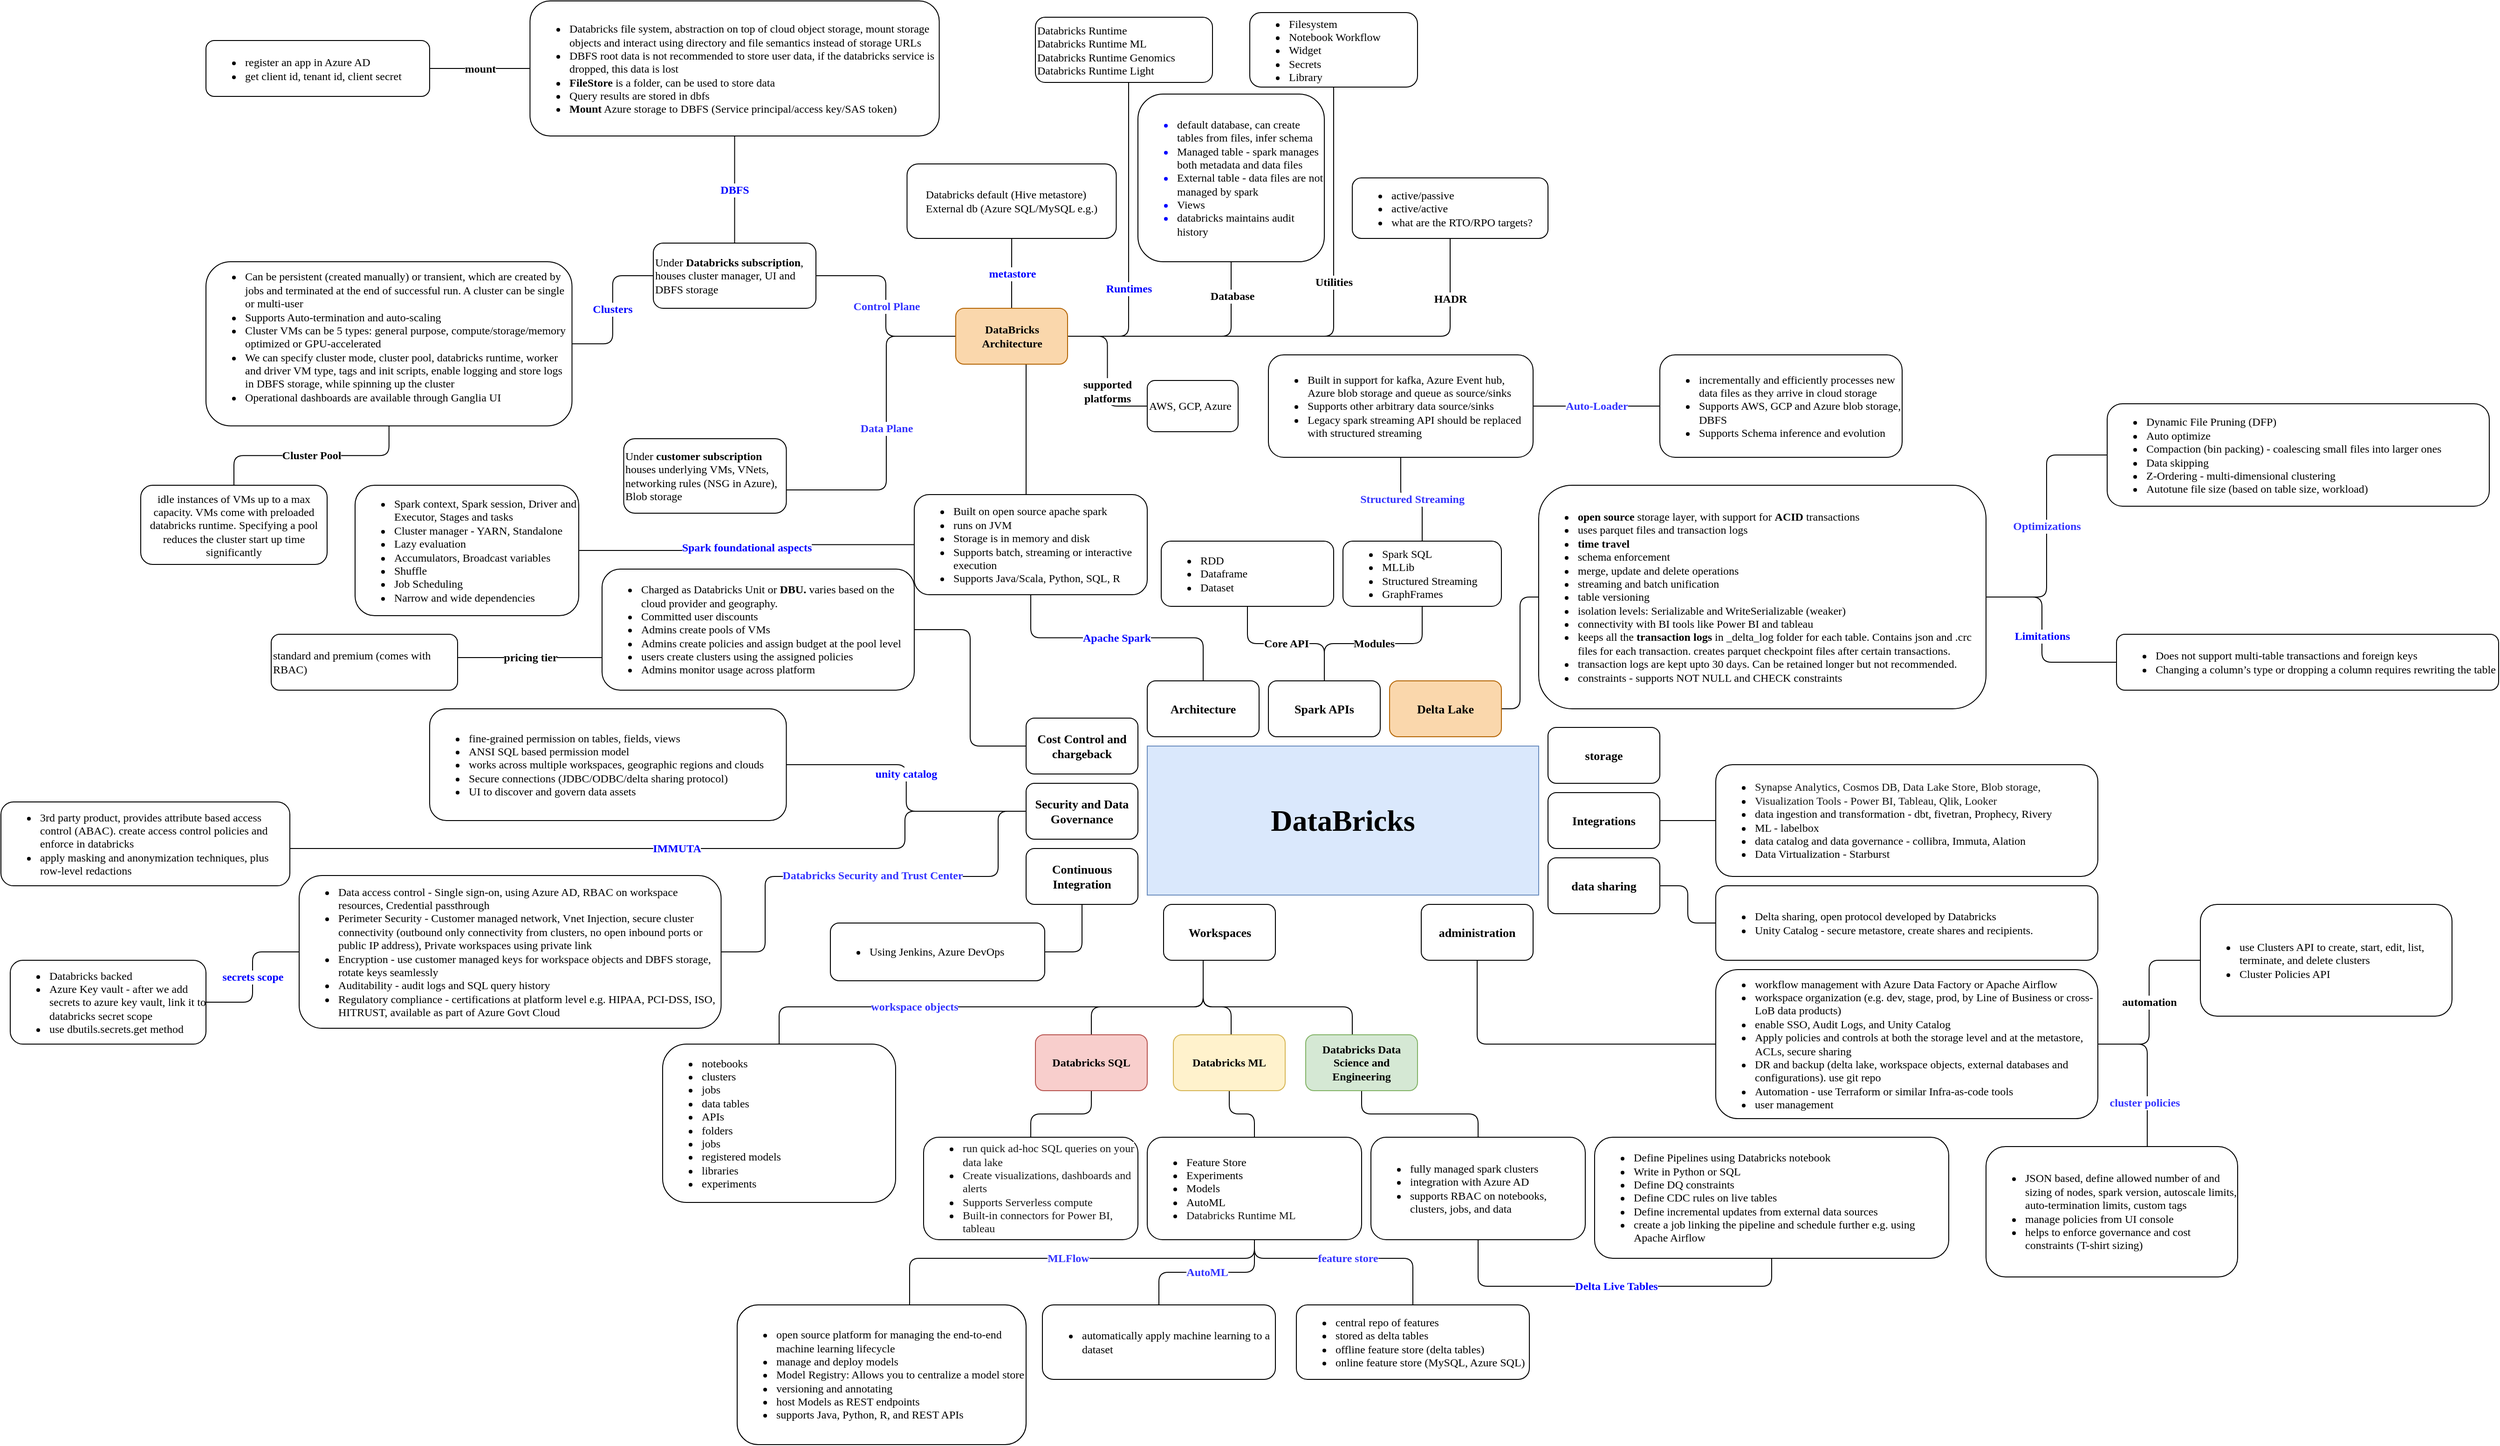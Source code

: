 <mxfile version="17.4.6" type="github" pages="5">
  <diagram id="xfbisKgPo5yGwsmO2iI5" name="databricks">
    <mxGraphModel dx="2625" dy="1636" grid="1" gridSize="10" guides="1" tooltips="1" connect="1" arrows="1" fold="1" page="1" pageScale="1" pageWidth="850" pageHeight="1100" math="0" shadow="0">
      <root>
        <mxCell id="0" />
        <mxCell id="1" parent="0" />
        <mxCell id="V43_jzV2RidBm6Wxg-L6-1" value="&lt;h2&gt;&lt;font style=&quot;font-size: 32px&quot;&gt;DataBricks&lt;/font&gt;&lt;/h2&gt;" style="rounded=0;whiteSpace=wrap;html=1;fontFamily=Tahoma;fontSize=13;fillColor=#dae8fc;strokeColor=#6c8ebf;" parent="1" vertex="1">
          <mxGeometry x="160" y="150" width="420" height="160" as="geometry" />
        </mxCell>
        <mxCell id="V43_jzV2RidBm6Wxg-L6-4" value="Apache Spark" style="edgeStyle=orthogonalEdgeStyle;rounded=1;orthogonalLoop=1;jettySize=auto;html=1;fontFamily=Tahoma;fontSize=12;endArrow=none;endFill=0;fontColor=#0000FF;fontStyle=1" parent="1" source="V43_jzV2RidBm6Wxg-L6-2" target="V43_jzV2RidBm6Wxg-L6-3" edge="1">
          <mxGeometry relative="1" as="geometry" />
        </mxCell>
        <mxCell id="V43_jzV2RidBm6Wxg-L6-2" value="&lt;p style=&quot;font-size: 13px;&quot;&gt;Architecture&lt;/p&gt;" style="rounded=1;whiteSpace=wrap;html=1;fontFamily=Tahoma;fontSize=13;fontStyle=1" parent="1" vertex="1">
          <mxGeometry x="160" y="80" width="120" height="60" as="geometry" />
        </mxCell>
        <mxCell id="V43_jzV2RidBm6Wxg-L6-50" value="supported&lt;br style=&quot;font-size: 12px;&quot;&gt;platforms" style="edgeStyle=orthogonalEdgeStyle;rounded=1;orthogonalLoop=1;jettySize=auto;html=1;fontFamily=Tahoma;fontSize=12;endArrow=none;endFill=0;entryX=0;entryY=0.5;entryDx=0;entryDy=0;fontStyle=1" parent="1" source="Ct0M-siwjqjeuyYmhKqq-28" target="V43_jzV2RidBm6Wxg-L6-12" edge="1">
          <mxGeometry x="0.265" relative="1" as="geometry">
            <mxPoint as="offset" />
          </mxGeometry>
        </mxCell>
        <mxCell id="Uxrqat-RcbdeCMddSxPX-3" value="HADR" style="edgeStyle=orthogonalEdgeStyle;rounded=1;orthogonalLoop=1;jettySize=auto;html=1;endArrow=none;endFill=0;fontFamily=Tahoma;exitX=1;exitY=0.5;exitDx=0;exitDy=0;fontStyle=1;fontSize=12;" parent="1" source="Ct0M-siwjqjeuyYmhKqq-28" target="Uxrqat-RcbdeCMddSxPX-2" edge="1">
          <mxGeometry x="0.748" relative="1" as="geometry">
            <mxPoint x="-35.5" y="-40" as="sourcePoint" />
            <mxPoint as="offset" />
            <Array as="points">
              <mxPoint x="485" y="-290" />
            </Array>
          </mxGeometry>
        </mxCell>
        <mxCell id="Ct0M-siwjqjeuyYmhKqq-25" value="Control Plane" style="edgeStyle=orthogonalEdgeStyle;rounded=1;orthogonalLoop=1;jettySize=auto;html=1;fontFamily=Tahoma;fontSize=12;fontColor=#3333FF;endArrow=none;endFill=0;fontStyle=1" parent="1" source="Ct0M-siwjqjeuyYmhKqq-28" target="Ct0M-siwjqjeuyYmhKqq-24" edge="1">
          <mxGeometry relative="1" as="geometry" />
        </mxCell>
        <mxCell id="Ct0M-siwjqjeuyYmhKqq-27" value="Data Plane" style="edgeStyle=orthogonalEdgeStyle;rounded=1;orthogonalLoop=1;jettySize=auto;html=1;fontFamily=Tahoma;fontSize=12;fontColor=#3333FF;endArrow=none;endFill=0;fontStyle=1" parent="1" source="Ct0M-siwjqjeuyYmhKqq-28" target="Ct0M-siwjqjeuyYmhKqq-26" edge="1">
          <mxGeometry relative="1" as="geometry">
            <Array as="points">
              <mxPoint x="-120" y="-290" />
              <mxPoint x="-120" y="-125" />
            </Array>
          </mxGeometry>
        </mxCell>
        <mxCell id="Ct0M-siwjqjeuyYmhKqq-29" style="edgeStyle=orthogonalEdgeStyle;rounded=1;orthogonalLoop=1;jettySize=auto;html=1;fontFamily=Tahoma;fontSize=12;fontColor=#0000FF;endArrow=none;endFill=0;" parent="1" source="V43_jzV2RidBm6Wxg-L6-3" target="Ct0M-siwjqjeuyYmhKqq-28" edge="1">
          <mxGeometry relative="1" as="geometry">
            <Array as="points">
              <mxPoint x="30" y="-170" />
              <mxPoint x="30" y="-170" />
            </Array>
          </mxGeometry>
        </mxCell>
        <mxCell id="V43_jzV2RidBm6Wxg-L6-3" value="&lt;ul style=&quot;font-size: 12px;&quot;&gt;&lt;li style=&quot;font-size: 12px;&quot;&gt;Built on open source apache spark&lt;/li&gt;&lt;li style=&quot;font-size: 12px;&quot;&gt;runs on JVM&lt;/li&gt;&lt;li style=&quot;font-size: 12px;&quot;&gt;Storage is in memory and disk&lt;/li&gt;&lt;li style=&quot;font-size: 12px;&quot;&gt;Supports batch, streaming or interactive execution&lt;/li&gt;&lt;li style=&quot;font-size: 12px;&quot;&gt;Supports Java/Scala, Python, SQL, R&lt;/li&gt;&lt;/ul&gt;" style="rounded=1;whiteSpace=wrap;html=1;fontFamily=Tahoma;fontSize=12;align=left;" parent="1" vertex="1">
          <mxGeometry x="-90" y="-120" width="250" height="107.5" as="geometry" />
        </mxCell>
        <mxCell id="V43_jzV2RidBm6Wxg-L6-7" value="Core API" style="edgeStyle=orthogonalEdgeStyle;rounded=1;orthogonalLoop=1;jettySize=auto;html=1;fontFamily=Tahoma;fontSize=12;endArrow=none;endFill=0;fontStyle=1" parent="1" source="V43_jzV2RidBm6Wxg-L6-5" target="V43_jzV2RidBm6Wxg-L6-6" edge="1">
          <mxGeometry relative="1" as="geometry" />
        </mxCell>
        <mxCell id="V43_jzV2RidBm6Wxg-L6-37" value="Modules" style="edgeStyle=orthogonalEdgeStyle;rounded=1;orthogonalLoop=1;jettySize=auto;html=1;fontFamily=Tahoma;fontSize=12;endArrow=none;endFill=0;fontStyle=1" parent="1" source="V43_jzV2RidBm6Wxg-L6-5" target="V43_jzV2RidBm6Wxg-L6-36" edge="1">
          <mxGeometry relative="1" as="geometry" />
        </mxCell>
        <mxCell id="V43_jzV2RidBm6Wxg-L6-5" value="&lt;p style=&quot;font-size: 13px;&quot;&gt;Spark APIs&lt;/p&gt;" style="rounded=1;whiteSpace=wrap;html=1;fontFamily=Tahoma;fontSize=13;fontStyle=1" parent="1" vertex="1">
          <mxGeometry x="290" y="80" width="120" height="60" as="geometry" />
        </mxCell>
        <mxCell id="V43_jzV2RidBm6Wxg-L6-6" value="&lt;ul style=&quot;font-size: 12px;&quot;&gt;&lt;li style=&quot;font-size: 12px;&quot;&gt;RDD&lt;/li&gt;&lt;li style=&quot;font-size: 12px;&quot;&gt;Dataframe&lt;/li&gt;&lt;li style=&quot;font-size: 12px;&quot;&gt;Dataset&lt;/li&gt;&lt;/ul&gt;" style="rounded=1;whiteSpace=wrap;html=1;fontFamily=Tahoma;fontSize=12;align=left;" parent="1" vertex="1">
          <mxGeometry x="175" y="-70" width="185" height="70" as="geometry" />
        </mxCell>
        <mxCell id="V43_jzV2RidBm6Wxg-L6-10" value="Spark foundational aspects" style="edgeStyle=orthogonalEdgeStyle;rounded=1;orthogonalLoop=1;jettySize=auto;html=1;fontFamily=Tahoma;fontSize=12;endArrow=none;endFill=0;fontStyle=1;fontColor=#0000FF;" parent="1" source="V43_jzV2RidBm6Wxg-L6-3" target="V43_jzV2RidBm6Wxg-L6-9" edge="1">
          <mxGeometry relative="1" as="geometry" />
        </mxCell>
        <mxCell id="V43_jzV2RidBm6Wxg-L6-9" value="&lt;ul style=&quot;font-size: 12px;&quot;&gt;&lt;li style=&quot;font-size: 12px;&quot;&gt;&lt;span style=&quot;font-size: 12px;&quot;&gt;Spark context, Spark session, Driver and Executor, Stages and tasks&lt;/span&gt;&lt;br style=&quot;font-size: 12px;&quot;&gt;&lt;/li&gt;&lt;li style=&quot;font-size: 12px;&quot;&gt;Cluster manager - YARN, Standalone&lt;/li&gt;&lt;li style=&quot;font-size: 12px;&quot;&gt;Lazy evaluation&lt;/li&gt;&lt;li style=&quot;font-size: 12px;&quot;&gt;Accumulators, Broadcast variables&lt;/li&gt;&lt;li style=&quot;font-size: 12px;&quot;&gt;Shuffle&lt;/li&gt;&lt;li style=&quot;font-size: 12px;&quot;&gt;Job Scheduling&lt;/li&gt;&lt;li style=&quot;font-size: 12px;&quot;&gt;Narrow and wide dependencies&lt;/li&gt;&lt;/ul&gt;" style="rounded=1;whiteSpace=wrap;html=1;fontFamily=Tahoma;fontSize=12;align=left;" parent="1" vertex="1">
          <mxGeometry x="-690" y="-130" width="240" height="140" as="geometry" />
        </mxCell>
        <mxCell id="V43_jzV2RidBm6Wxg-L6-52" style="edgeStyle=orthogonalEdgeStyle;rounded=1;orthogonalLoop=1;jettySize=auto;html=1;fontFamily=Tahoma;fontSize=12;endArrow=none;endFill=0;" parent="1" source="V43_jzV2RidBm6Wxg-L6-11" target="V43_jzV2RidBm6Wxg-L6-51" edge="1">
          <mxGeometry relative="1" as="geometry" />
        </mxCell>
        <mxCell id="V43_jzV2RidBm6Wxg-L6-11" value="&lt;p style=&quot;font-size: 13px;&quot;&gt;Delta Lake&lt;/p&gt;" style="rounded=1;whiteSpace=wrap;html=1;fontFamily=Tahoma;fontSize=13;fontStyle=1;fillColor=#fad7ac;strokeColor=#b46504;" parent="1" vertex="1">
          <mxGeometry x="420" y="80" width="120" height="60" as="geometry" />
        </mxCell>
        <mxCell id="V43_jzV2RidBm6Wxg-L6-12" value="&lt;span style=&quot;font-size: 12px;&quot;&gt;AWS, GCP, Azure&lt;/span&gt;" style="rounded=1;whiteSpace=wrap;html=1;fontFamily=Tahoma;fontSize=12;align=left;" parent="1" vertex="1">
          <mxGeometry x="160" y="-242.5" width="97.5" height="55" as="geometry" />
        </mxCell>
        <mxCell id="XoX_tpSuYqg6GZoFMZQT-2" value="&lt;p style=&quot;font-size: 12px&quot;&gt;IMMUTA&lt;/p&gt;" style="edgeStyle=orthogonalEdgeStyle;rounded=1;orthogonalLoop=1;jettySize=auto;html=1;fontFamily=Tahoma;fontSize=32;fontColor=#0000FF;endArrow=none;endFill=0;fontStyle=1" parent="1" source="V43_jzV2RidBm6Wxg-L6-17" target="XoX_tpSuYqg6GZoFMZQT-1" edge="1">
          <mxGeometry relative="1" as="geometry">
            <Array as="points">
              <mxPoint x="-100" y="220" />
              <mxPoint x="-100" y="260" />
            </Array>
          </mxGeometry>
        </mxCell>
        <mxCell id="V43_jzV2RidBm6Wxg-L6-17" value="&lt;p style=&quot;font-size: 13px;&quot;&gt;Security and Data Governance&lt;/p&gt;" style="rounded=1;whiteSpace=wrap;html=1;fontFamily=Tahoma;fontSize=13;fontStyle=1" parent="1" vertex="1">
          <mxGeometry x="30" y="190" width="120" height="60" as="geometry" />
        </mxCell>
        <mxCell id="V43_jzV2RidBm6Wxg-L6-23" style="edgeStyle=orthogonalEdgeStyle;rounded=1;orthogonalLoop=1;jettySize=auto;html=1;fontFamily=Tahoma;fontSize=12;endArrow=none;endFill=0;" parent="1" source="V43_jzV2RidBm6Wxg-L6-18" target="V43_jzV2RidBm6Wxg-L6-22" edge="1">
          <mxGeometry relative="1" as="geometry">
            <Array as="points">
              <mxPoint x="220" y="430" />
              <mxPoint x="100" y="430" />
            </Array>
          </mxGeometry>
        </mxCell>
        <mxCell id="V43_jzV2RidBm6Wxg-L6-26" style="edgeStyle=orthogonalEdgeStyle;rounded=1;orthogonalLoop=1;jettySize=auto;html=1;fontFamily=Tahoma;fontSize=12;endArrow=none;endFill=0;" parent="1" source="V43_jzV2RidBm6Wxg-L6-18" target="V43_jzV2RidBm6Wxg-L6-25" edge="1">
          <mxGeometry relative="1" as="geometry">
            <Array as="points">
              <mxPoint x="220" y="430" />
              <mxPoint x="380" y="430" />
            </Array>
          </mxGeometry>
        </mxCell>
        <mxCell id="V43_jzV2RidBm6Wxg-L6-27" style="edgeStyle=orthogonalEdgeStyle;rounded=1;orthogonalLoop=1;jettySize=auto;html=1;fontFamily=Tahoma;fontSize=12;endArrow=none;endFill=0;" parent="1" source="V43_jzV2RidBm6Wxg-L6-18" target="V43_jzV2RidBm6Wxg-L6-24" edge="1">
          <mxGeometry relative="1" as="geometry">
            <Array as="points">
              <mxPoint x="220" y="430" />
              <mxPoint x="250" y="430" />
            </Array>
          </mxGeometry>
        </mxCell>
        <mxCell id="Ct0M-siwjqjeuyYmhKqq-11" value="workspace objects" style="edgeStyle=orthogonalEdgeStyle;rounded=1;orthogonalLoop=1;jettySize=auto;html=1;entryX=0.5;entryY=0;entryDx=0;entryDy=0;fontFamily=Tahoma;fontSize=12;fontColor=#3333FF;endArrow=none;endFill=0;fontStyle=1" parent="1" source="V43_jzV2RidBm6Wxg-L6-18" target="Ct0M-siwjqjeuyYmhKqq-10" edge="1">
          <mxGeometry x="0.321" relative="1" as="geometry">
            <Array as="points">
              <mxPoint x="220" y="430" />
              <mxPoint x="-235" y="430" />
            </Array>
            <mxPoint as="offset" />
          </mxGeometry>
        </mxCell>
        <mxCell id="V43_jzV2RidBm6Wxg-L6-18" value="&lt;p style=&quot;font-size: 13px;&quot;&gt;Workspaces&lt;/p&gt;" style="rounded=1;whiteSpace=wrap;html=1;fontFamily=Tahoma;fontSize=13;fontStyle=1" parent="1" vertex="1">
          <mxGeometry x="177.5" y="320" width="120" height="60" as="geometry" />
        </mxCell>
        <mxCell id="V43_jzV2RidBm6Wxg-L6-21" value="&lt;p style=&quot;font-size: 13px;&quot;&gt;storage&lt;/p&gt;" style="rounded=1;whiteSpace=wrap;html=1;fontFamily=Tahoma;fontSize=13;fontStyle=1" parent="1" vertex="1">
          <mxGeometry x="590" y="130" width="120" height="60" as="geometry" />
        </mxCell>
        <mxCell id="V43_jzV2RidBm6Wxg-L6-31" style="edgeStyle=orthogonalEdgeStyle;rounded=1;orthogonalLoop=1;jettySize=auto;html=1;fontFamily=Tahoma;fontSize=12;endArrow=none;endFill=0;" parent="1" source="V43_jzV2RidBm6Wxg-L6-22" target="V43_jzV2RidBm6Wxg-L6-28" edge="1">
          <mxGeometry relative="1" as="geometry" />
        </mxCell>
        <mxCell id="V43_jzV2RidBm6Wxg-L6-22" value="&lt;p style=&quot;font-size: 12px;&quot;&gt;Databricks SQL&lt;/p&gt;" style="rounded=1;whiteSpace=wrap;html=1;fontFamily=Tahoma;fontSize=12;fillColor=#f8cecc;strokeColor=#b85450;fontStyle=1" parent="1" vertex="1">
          <mxGeometry x="40" y="460" width="120" height="60" as="geometry" />
        </mxCell>
        <mxCell id="V43_jzV2RidBm6Wxg-L6-32" style="edgeStyle=orthogonalEdgeStyle;rounded=1;orthogonalLoop=1;jettySize=auto;html=1;fontFamily=Tahoma;fontSize=12;endArrow=none;endFill=0;" parent="1" source="V43_jzV2RidBm6Wxg-L6-24" target="V43_jzV2RidBm6Wxg-L6-29" edge="1">
          <mxGeometry relative="1" as="geometry" />
        </mxCell>
        <mxCell id="V43_jzV2RidBm6Wxg-L6-24" value="&lt;p style=&quot;font-size: 12px;&quot;&gt;Databricks ML&lt;/p&gt;" style="rounded=1;whiteSpace=wrap;html=1;fontFamily=Tahoma;fontSize=12;fillColor=#fff2cc;strokeColor=#d6b656;fontStyle=1" parent="1" vertex="1">
          <mxGeometry x="188" y="460" width="120" height="60" as="geometry" />
        </mxCell>
        <mxCell id="V43_jzV2RidBm6Wxg-L6-33" style="edgeStyle=orthogonalEdgeStyle;rounded=1;orthogonalLoop=1;jettySize=auto;html=1;fontFamily=Tahoma;fontSize=12;endArrow=none;endFill=0;" parent="1" source="V43_jzV2RidBm6Wxg-L6-25" target="V43_jzV2RidBm6Wxg-L6-30" edge="1">
          <mxGeometry relative="1" as="geometry" />
        </mxCell>
        <mxCell id="V43_jzV2RidBm6Wxg-L6-25" value="&lt;p style=&quot;font-size: 12px;&quot;&gt;Databricks Data Science and Engineering&lt;/p&gt;" style="rounded=1;whiteSpace=wrap;html=1;fontFamily=Tahoma;fontSize=12;fillColor=#d5e8d4;strokeColor=#82b366;fontStyle=1" parent="1" vertex="1">
          <mxGeometry x="330" y="460" width="120" height="60" as="geometry" />
        </mxCell>
        <mxCell id="V43_jzV2RidBm6Wxg-L6-28" value="&lt;p style=&quot;font-size: 12px;&quot;&gt;&lt;/p&gt;&lt;ul style=&quot;font-size: 12px;&quot;&gt;&lt;li style=&quot;font-size: 12px;&quot;&gt;&lt;span style=&quot;color: rgb(23, 23, 23); background-color: rgb(255, 255, 255); font-size: 12px;&quot;&gt;&lt;font style=&quot;font-size: 12px;&quot;&gt;run quick ad-hoc SQL queries on your data lake&lt;/font&gt;&lt;/span&gt;&lt;/li&gt;&lt;li style=&quot;font-size: 12px;&quot;&gt;&lt;span style=&quot;color: rgb(23, 23, 23); background-color: rgb(255, 255, 255); font-size: 12px;&quot;&gt;&lt;font style=&quot;font-size: 12px;&quot;&gt;Create visualizations, dashboards and alerts&lt;/font&gt;&lt;/span&gt;&lt;/li&gt;&lt;li style=&quot;font-size: 12px;&quot;&gt;&lt;span style=&quot;color: rgb(23, 23, 23); background-color: rgb(255, 255, 255); font-size: 12px;&quot;&gt;&lt;font style=&quot;font-size: 12px;&quot;&gt;Supports Serverless compute&lt;/font&gt;&lt;/span&gt;&lt;/li&gt;&lt;li style=&quot;font-size: 12px;&quot;&gt;&lt;span style=&quot;color: rgb(23, 23, 23); background-color: rgb(255, 255, 255); font-size: 12px;&quot;&gt;&lt;font style=&quot;font-size: 12px;&quot;&gt;Built-in connectors for Power BI, tableau&lt;/font&gt;&lt;/span&gt;&lt;/li&gt;&lt;/ul&gt;&lt;p style=&quot;font-size: 12px;&quot;&gt;&lt;/p&gt;" style="rounded=1;whiteSpace=wrap;html=1;fontFamily=Tahoma;fontSize=12;align=left;" parent="1" vertex="1">
          <mxGeometry x="-80" y="570" width="230" height="110" as="geometry" />
        </mxCell>
        <mxCell id="Ct0M-siwjqjeuyYmhKqq-13" value="AutoML" style="edgeStyle=orthogonalEdgeStyle;rounded=1;orthogonalLoop=1;jettySize=auto;html=1;fontFamily=Tahoma;fontSize=12;fontColor=#3333FF;endArrow=none;endFill=0;fontStyle=1" parent="1" source="V43_jzV2RidBm6Wxg-L6-29" target="Ct0M-siwjqjeuyYmhKqq-12" edge="1">
          <mxGeometry relative="1" as="geometry" />
        </mxCell>
        <mxCell id="Ct0M-siwjqjeuyYmhKqq-15" value="feature store" style="edgeStyle=orthogonalEdgeStyle;rounded=1;orthogonalLoop=1;jettySize=auto;html=1;fontFamily=Tahoma;fontSize=12;fontColor=#3333FF;endArrow=none;endFill=0;fontStyle=1" parent="1" source="V43_jzV2RidBm6Wxg-L6-29" target="Ct0M-siwjqjeuyYmhKqq-14" edge="1">
          <mxGeometry relative="1" as="geometry">
            <Array as="points">
              <mxPoint x="275" y="700" />
              <mxPoint x="445" y="700" />
            </Array>
          </mxGeometry>
        </mxCell>
        <mxCell id="Ct0M-siwjqjeuyYmhKqq-23" value="MLFlow" style="edgeStyle=orthogonalEdgeStyle;rounded=1;orthogonalLoop=1;jettySize=auto;html=1;fontFamily=Tahoma;fontSize=12;fontColor=#3333FF;endArrow=none;endFill=0;fontStyle=1" parent="1" source="V43_jzV2RidBm6Wxg-L6-29" target="Ct0M-siwjqjeuyYmhKqq-22" edge="1">
          <mxGeometry relative="1" as="geometry">
            <Array as="points">
              <mxPoint x="275" y="700" />
              <mxPoint x="-95" y="700" />
            </Array>
          </mxGeometry>
        </mxCell>
        <mxCell id="V43_jzV2RidBm6Wxg-L6-29" value="&lt;p style=&quot;font-size: 12px;&quot;&gt;&lt;/p&gt;&lt;ul style=&quot;font-size: 12px;&quot;&gt;&lt;li style=&quot;font-size: 12px;&quot;&gt;&lt;span style=&quot;font-size: 12px;&quot;&gt;Feature Store&lt;/span&gt;&lt;/li&gt;&lt;li style=&quot;font-size: 12px;&quot;&gt;&lt;span style=&quot;font-size: 12px;&quot;&gt;Experiments&lt;/span&gt;&lt;/li&gt;&lt;li style=&quot;font-size: 12px;&quot;&gt;&lt;span style=&quot;font-size: 12px;&quot;&gt;Models&lt;/span&gt;&lt;/li&gt;&lt;li style=&quot;font-size: 12px;&quot;&gt;&lt;span style=&quot;font-size: 12px;&quot;&gt;AutoML&lt;/span&gt;&lt;/li&gt;&lt;li style=&quot;font-size: 12px;&quot;&gt;&lt;span style=&quot;background-color: rgb(255, 255, 255); color: rgb(23, 23, 23); font-size: 12px;&quot;&gt;Databricks Runtime ML&lt;/span&gt;&lt;/li&gt;&lt;/ul&gt;&lt;p style=&quot;font-size: 12px;&quot;&gt;&lt;/p&gt;" style="rounded=1;whiteSpace=wrap;html=1;fontFamily=Tahoma;fontSize=12;align=left;" parent="1" vertex="1">
          <mxGeometry x="160" y="570" width="230" height="110" as="geometry" />
        </mxCell>
        <mxCell id="Ct0M-siwjqjeuyYmhKqq-7" value="Delta Live Tables" style="edgeStyle=orthogonalEdgeStyle;rounded=1;orthogonalLoop=1;jettySize=auto;html=1;fontFamily=Tahoma;fontSize=12;endArrow=none;endFill=0;fontStyle=1;fontColor=#0000FF;" parent="1" source="V43_jzV2RidBm6Wxg-L6-30" target="Ct0M-siwjqjeuyYmhKqq-5" edge="1">
          <mxGeometry relative="1" as="geometry">
            <Array as="points">
              <mxPoint x="515" y="730" />
            </Array>
          </mxGeometry>
        </mxCell>
        <mxCell id="V43_jzV2RidBm6Wxg-L6-30" value="&lt;ul style=&quot;font-size: 12px;&quot;&gt;&lt;li style=&quot;font-size: 12px;&quot;&gt;fully managed spark clusters&lt;/li&gt;&lt;li style=&quot;font-size: 12px;&quot;&gt;integration with Azure AD&lt;/li&gt;&lt;li style=&quot;font-size: 12px;&quot;&gt;supports RBAC on notebooks, clusters, jobs, and data&lt;/li&gt;&lt;/ul&gt;" style="rounded=1;whiteSpace=wrap;html=1;fontFamily=Tahoma;fontSize=12;align=left;" parent="1" vertex="1">
          <mxGeometry x="400" y="570" width="230" height="110" as="geometry" />
        </mxCell>
        <mxCell id="Ct0M-siwjqjeuyYmhKqq-2" value="unity catalog" style="edgeStyle=orthogonalEdgeStyle;rounded=1;orthogonalLoop=1;jettySize=auto;html=1;endArrow=none;endFill=0;fontFamily=Tahoma;fontSize=12;fontColor=#0000FF;fontStyle=1" parent="1" source="V43_jzV2RidBm6Wxg-L6-17" target="Ct0M-siwjqjeuyYmhKqq-1" edge="1">
          <mxGeometry x="0.098" relative="1" as="geometry">
            <mxPoint as="offset" />
          </mxGeometry>
        </mxCell>
        <mxCell id="Ct0M-siwjqjeuyYmhKqq-9" value="Databricks Security and Trust Center" style="edgeStyle=orthogonalEdgeStyle;rounded=1;orthogonalLoop=1;jettySize=auto;html=1;fontFamily=Tahoma;fontSize=12;fontColor=#3333FF;endArrow=none;endFill=0;fontStyle=1" parent="1" source="V43_jzV2RidBm6Wxg-L6-17" target="Ct0M-siwjqjeuyYmhKqq-8" edge="1">
          <mxGeometry x="-0.015" y="-1" relative="1" as="geometry">
            <mxPoint as="offset" />
            <Array as="points">
              <mxPoint y="220" />
              <mxPoint y="290" />
              <mxPoint x="-250" y="290" />
              <mxPoint x="-250" y="371" />
            </Array>
          </mxGeometry>
        </mxCell>
        <mxCell id="Ct0M-siwjqjeuyYmhKqq-17" value="Structured Streaming" style="edgeStyle=orthogonalEdgeStyle;rounded=1;orthogonalLoop=1;jettySize=auto;html=1;entryX=0.5;entryY=1;entryDx=0;entryDy=0;fontFamily=Tahoma;fontSize=12;fontColor=#3333FF;endArrow=none;endFill=0;fontStyle=1" parent="1" source="V43_jzV2RidBm6Wxg-L6-36" target="Ct0M-siwjqjeuyYmhKqq-16" edge="1">
          <mxGeometry relative="1" as="geometry" />
        </mxCell>
        <mxCell id="V43_jzV2RidBm6Wxg-L6-36" value="&lt;ul style=&quot;font-size: 12px;&quot;&gt;&lt;li style=&quot;font-size: 12px;&quot;&gt;Spark SQL&lt;/li&gt;&lt;li style=&quot;font-size: 12px;&quot;&gt;MLLib&lt;/li&gt;&lt;li style=&quot;font-size: 12px;&quot;&gt;Structured Streaming&lt;/li&gt;&lt;li style=&quot;font-size: 12px;&quot;&gt;GraphFrames&lt;/li&gt;&lt;/ul&gt;" style="rounded=1;whiteSpace=wrap;html=1;fontFamily=Tahoma;fontSize=12;align=left;" parent="1" vertex="1">
          <mxGeometry x="370" y="-70" width="170" height="70" as="geometry" />
        </mxCell>
        <mxCell id="V43_jzV2RidBm6Wxg-L6-40" style="edgeStyle=orthogonalEdgeStyle;rounded=1;orthogonalLoop=1;jettySize=auto;html=1;fontFamily=Tahoma;fontSize=12;endArrow=none;endFill=0;" parent="1" source="V43_jzV2RidBm6Wxg-L6-38" target="V43_jzV2RidBm6Wxg-L6-39" edge="1">
          <mxGeometry relative="1" as="geometry" />
        </mxCell>
        <mxCell id="V43_jzV2RidBm6Wxg-L6-38" value="&lt;p style=&quot;font-size: 13px;&quot;&gt;Integrations&lt;/p&gt;" style="rounded=1;whiteSpace=wrap;html=1;fontFamily=Tahoma;fontSize=13;fontStyle=1" parent="1" vertex="1">
          <mxGeometry x="590" y="200" width="120" height="60" as="geometry" />
        </mxCell>
        <mxCell id="V43_jzV2RidBm6Wxg-L6-39" value="&lt;ul style=&quot;font-size: 12px;&quot;&gt;&lt;li style=&quot;font-size: 12px;&quot;&gt;&lt;span style=&quot;color: rgb(23, 23, 23); background-color: rgb(255, 255, 255); font-size: 12px;&quot;&gt;Synapse Analytics, Cosmos DB, Data Lake Store, Blob storage,&amp;nbsp;&lt;/span&gt;&lt;/li&gt;&lt;li style=&quot;font-size: 12px;&quot;&gt;&lt;span style=&quot;color: rgb(23, 23, 23); background-color: rgb(255, 255, 255); font-size: 12px;&quot;&gt;Visualization Tools - Power BI, Tableau, Qlik, Looker&lt;/span&gt;&lt;br style=&quot;font-size: 12px;&quot;&gt;&lt;/li&gt;&lt;li style=&quot;font-size: 12px;&quot;&gt;data ingestion and transformation - dbt, fivetran, Prophecy, Rivery&lt;/li&gt;&lt;li style=&quot;font-size: 12px;&quot;&gt;ML - labelbox&lt;/li&gt;&lt;li style=&quot;font-size: 12px;&quot;&gt;data catalog and data governance - collibra, Immuta, Alation&lt;/li&gt;&lt;li style=&quot;font-size: 12px;&quot;&gt;Data Virtualization - Starburst&lt;/li&gt;&lt;/ul&gt;" style="rounded=1;whiteSpace=wrap;html=1;fontFamily=Tahoma;fontSize=12;align=left;" parent="1" vertex="1">
          <mxGeometry x="770" y="170" width="410" height="120" as="geometry" />
        </mxCell>
        <mxCell id="V43_jzV2RidBm6Wxg-L6-49" style="edgeStyle=orthogonalEdgeStyle;rounded=1;orthogonalLoop=1;jettySize=auto;html=1;entryX=0;entryY=0.5;entryDx=0;entryDy=0;fontFamily=Tahoma;fontSize=12;endArrow=none;endFill=0;" parent="1" source="V43_jzV2RidBm6Wxg-L6-41" target="V43_jzV2RidBm6Wxg-L6-48" edge="1">
          <mxGeometry relative="1" as="geometry">
            <Array as="points">
              <mxPoint x="514" y="470" />
            </Array>
          </mxGeometry>
        </mxCell>
        <mxCell id="V43_jzV2RidBm6Wxg-L6-41" value="&lt;p style=&quot;font-size: 13px;&quot;&gt;administration&lt;/p&gt;" style="rounded=1;whiteSpace=wrap;html=1;fontFamily=Tahoma;fontSize=13;fontStyle=1" parent="1" vertex="1">
          <mxGeometry x="454" y="320" width="120" height="60" as="geometry" />
        </mxCell>
        <mxCell id="V43_jzV2RidBm6Wxg-L6-44" style="edgeStyle=orthogonalEdgeStyle;rounded=1;orthogonalLoop=1;jettySize=auto;html=1;fontFamily=Tahoma;fontSize=12;endArrow=none;endFill=0;" parent="1" source="V43_jzV2RidBm6Wxg-L6-42" target="V43_jzV2RidBm6Wxg-L6-43" edge="1">
          <mxGeometry relative="1" as="geometry" />
        </mxCell>
        <mxCell id="V43_jzV2RidBm6Wxg-L6-42" value="&lt;p style=&quot;font-size: 13px;&quot;&gt;data sharing&lt;/p&gt;" style="rounded=1;whiteSpace=wrap;html=1;fontFamily=Tahoma;fontSize=13;fontStyle=1" parent="1" vertex="1">
          <mxGeometry x="590" y="270" width="120" height="60" as="geometry" />
        </mxCell>
        <mxCell id="V43_jzV2RidBm6Wxg-L6-43" value="&lt;ul style=&quot;font-size: 12px;&quot;&gt;&lt;li style=&quot;font-size: 12px;&quot;&gt;Delta sharing, open protocol developed by Databricks&lt;/li&gt;&lt;li style=&quot;font-size: 12px;&quot;&gt;&lt;span style=&quot;font-size: 12px;&quot;&gt;Unity Catalog - secure metastore,&amp;nbsp;&lt;/span&gt;&lt;span style=&quot;font-size: 12px;&quot;&gt;create shares and recipients.&lt;/span&gt;&lt;br style=&quot;font-size: 12px;&quot;&gt;&lt;/li&gt;&lt;/ul&gt;" style="rounded=1;whiteSpace=wrap;html=1;fontFamily=Tahoma;fontSize=12;align=left;" parent="1" vertex="1">
          <mxGeometry x="770" y="300" width="410" height="80" as="geometry" />
        </mxCell>
        <mxCell id="V43_jzV2RidBm6Wxg-L6-47" style="edgeStyle=orthogonalEdgeStyle;rounded=1;orthogonalLoop=1;jettySize=auto;html=1;fontFamily=Tahoma;fontSize=13;endArrow=none;endFill=0;" parent="1" source="V43_jzV2RidBm6Wxg-L6-45" target="V43_jzV2RidBm6Wxg-L6-46" edge="1">
          <mxGeometry relative="1" as="geometry">
            <Array as="points">
              <mxPoint x="90" y="371" />
            </Array>
          </mxGeometry>
        </mxCell>
        <mxCell id="V43_jzV2RidBm6Wxg-L6-45" value="&lt;p style=&quot;font-size: 13px;&quot;&gt;Continuous Integration&lt;/p&gt;" style="rounded=1;whiteSpace=wrap;html=1;fontFamily=Tahoma;fontSize=13;fontStyle=1" parent="1" vertex="1">
          <mxGeometry x="30" y="260" width="120" height="60" as="geometry" />
        </mxCell>
        <mxCell id="V43_jzV2RidBm6Wxg-L6-46" value="&lt;ul style=&quot;font-size: 12px;&quot;&gt;&lt;li style=&quot;font-size: 12px;&quot;&gt;Using Jenkins, Azure DevOps&lt;/li&gt;&lt;/ul&gt;" style="rounded=1;whiteSpace=wrap;html=1;fontFamily=Tahoma;fontSize=12;align=left;" parent="1" vertex="1">
          <mxGeometry x="-180" y="340" width="230" height="62" as="geometry" />
        </mxCell>
        <mxCell id="Ct0M-siwjqjeuyYmhKqq-4" value="cluster policies" style="edgeStyle=orthogonalEdgeStyle;rounded=1;orthogonalLoop=1;jettySize=auto;html=1;fontFamily=Tahoma;fontSize=12;endArrow=none;endFill=0;fontStyle=1;fontColor=#3333FF;" parent="1" source="V43_jzV2RidBm6Wxg-L6-48" target="Ct0M-siwjqjeuyYmhKqq-3" edge="1">
          <mxGeometry x="0.407" y="-3" relative="1" as="geometry">
            <Array as="points">
              <mxPoint x="1233" y="470" />
            </Array>
            <mxPoint y="1" as="offset" />
          </mxGeometry>
        </mxCell>
        <mxCell id="vmOzD1zISduSIHuOrPGB-4" value="automation" style="edgeStyle=orthogonalEdgeStyle;rounded=1;orthogonalLoop=1;jettySize=auto;html=1;fontFamily=Tahoma;endArrow=none;endFill=0;fontStyle=1;fontSize=12;" parent="1" source="V43_jzV2RidBm6Wxg-L6-48" target="vmOzD1zISduSIHuOrPGB-3" edge="1">
          <mxGeometry relative="1" as="geometry" />
        </mxCell>
        <mxCell id="V43_jzV2RidBm6Wxg-L6-48" value="&lt;ul style=&quot;font-size: 12px;&quot;&gt;&lt;li style=&quot;font-size: 12px;&quot;&gt;&lt;span style=&quot;font-size: 12px;&quot;&gt;workflow management with Azure Data Factory or Apache Airflow&lt;/span&gt;&lt;br style=&quot;font-size: 12px;&quot;&gt;&lt;/li&gt;&lt;li style=&quot;font-size: 12px;&quot;&gt;&lt;span style=&quot;font-size: 12px;&quot;&gt;workspace organization (e.g. dev, stage, prod, by Line of Business or cross-LoB data products)&lt;/span&gt;&lt;/li&gt;&lt;li style=&quot;font-size: 12px;&quot;&gt;&lt;span style=&quot;font-size: 12px;&quot;&gt;enable SSO, Audit Logs, and Unity Catalog&lt;/span&gt;&lt;br style=&quot;font-size: 12px;&quot;&gt;&lt;/li&gt;&lt;li style=&quot;font-size: 12px;&quot;&gt;&lt;span style=&quot;font-size: 12px;&quot;&gt;Apply policies and controls at both the storage level and at the metastore, ACLs, secure sharing&lt;br style=&quot;font-size: 12px;&quot;&gt;&lt;/span&gt;&lt;/li&gt;&lt;li style=&quot;font-size: 12px;&quot;&gt;&lt;span style=&quot;font-size: 12px;&quot;&gt;DR and backup (delta lake, workspace objects, external databases and configurations). use git repo&lt;/span&gt;&lt;/li&gt;&lt;li style=&quot;font-size: 12px;&quot;&gt;&lt;span style=&quot;font-size: 12px;&quot;&gt;Automation - use Terraform or similar Infra-as-code tools&lt;/span&gt;&lt;/li&gt;&lt;li style=&quot;font-size: 12px;&quot;&gt;&lt;span style=&quot;font-size: 12px;&quot;&gt;user management&lt;/span&gt;&lt;/li&gt;&lt;/ul&gt;" style="rounded=1;whiteSpace=wrap;html=1;fontFamily=Tahoma;fontSize=12;align=left;" parent="1" vertex="1">
          <mxGeometry x="770" y="390" width="410" height="160" as="geometry" />
        </mxCell>
        <mxCell id="Ct0M-siwjqjeuyYmhKqq-21" value="Optimizations" style="edgeStyle=orthogonalEdgeStyle;rounded=1;orthogonalLoop=1;jettySize=auto;html=1;fontFamily=Tahoma;fontSize=12;fontColor=#3333FF;endArrow=none;endFill=0;fontStyle=1" parent="1" source="V43_jzV2RidBm6Wxg-L6-51" target="Ct0M-siwjqjeuyYmhKqq-20" edge="1">
          <mxGeometry relative="1" as="geometry" />
        </mxCell>
        <mxCell id="CKyAsqJQP7aCnB3D_jAG-2" value="Limitations" style="edgeStyle=orthogonalEdgeStyle;rounded=1;orthogonalLoop=1;jettySize=auto;html=1;fontFamily=Tahoma;fontSize=12;fontColor=#0000FF;endArrow=none;endFill=0;fontStyle=1" parent="1" source="V43_jzV2RidBm6Wxg-L6-51" target="CKyAsqJQP7aCnB3D_jAG-1" edge="1">
          <mxGeometry x="-0.027" relative="1" as="geometry">
            <Array as="points">
              <mxPoint x="1120" y="-10" />
              <mxPoint x="1120" y="60" />
            </Array>
            <mxPoint as="offset" />
          </mxGeometry>
        </mxCell>
        <mxCell id="V43_jzV2RidBm6Wxg-L6-51" value="&lt;ul style=&quot;font-size: 12px;&quot;&gt;&lt;li style=&quot;font-size: 12px;&quot;&gt;&lt;b style=&quot;font-size: 12px;&quot;&gt;open&lt;/b&gt; &lt;b style=&quot;font-size: 12px;&quot;&gt;source&lt;/b&gt; storage layer, with support for &lt;b style=&quot;font-size: 12px;&quot;&gt;ACID&lt;/b&gt; transactions&lt;/li&gt;&lt;li style=&quot;font-size: 12px;&quot;&gt;uses parquet files and transaction logs&lt;/li&gt;&lt;li style=&quot;font-size: 12px;&quot;&gt;&lt;b style=&quot;font-size: 12px;&quot;&gt;time&lt;/b&gt; &lt;b style=&quot;font-size: 12px;&quot;&gt;travel&lt;/b&gt;&lt;/li&gt;&lt;li style=&quot;font-size: 12px;&quot;&gt;schema enforcement&lt;/li&gt;&lt;li style=&quot;font-size: 12px;&quot;&gt;merge, update and delete operations&lt;/li&gt;&lt;li style=&quot;font-size: 12px;&quot;&gt;streaming and batch unification&lt;/li&gt;&lt;li style=&quot;font-size: 12px;&quot;&gt;table versioning&lt;/li&gt;&lt;li style=&quot;font-size: 12px;&quot;&gt;&lt;span style=&quot;font-size: 12px;&quot;&gt;isolation levels: Serializable and WriteSerializable (weaker)&lt;/span&gt;&lt;br style=&quot;font-size: 12px;&quot;&gt;&lt;/li&gt;&lt;li style=&quot;font-size: 12px;&quot;&gt;&lt;span style=&quot;font-size: 12px;&quot;&gt;connectivity with BI tools like Power BI and tableau&lt;/span&gt;&lt;/li&gt;&lt;li style=&quot;font-size: 12px;&quot;&gt;&lt;span style=&quot;font-size: 12px;&quot;&gt;keeps all the &lt;b style=&quot;font-size: 12px;&quot;&gt;transaction&lt;/b&gt; &lt;b style=&quot;font-size: 12px;&quot;&gt;logs&lt;/b&gt; in _delta_log folder for each table. Contains json and .crc files for each transaction.&amp;nbsp;&lt;/span&gt;creates parquet checkpoint files after certain transactions.&amp;nbsp;&lt;/li&gt;&lt;li style=&quot;font-size: 12px;&quot;&gt;transaction logs are kept upto 30 days. Can be retained longer but not recommended.&lt;/li&gt;&lt;li style=&quot;font-size: 12px;&quot;&gt;constraints - supports NOT NULL and CHECK constraints&lt;/li&gt;&lt;/ul&gt;" style="rounded=1;whiteSpace=wrap;html=1;fontFamily=Tahoma;fontSize=12;align=left;" parent="1" vertex="1">
          <mxGeometry x="580" y="-130" width="480" height="240" as="geometry" />
        </mxCell>
        <mxCell id="Uxrqat-RcbdeCMddSxPX-2" value="&lt;ul style=&quot;font-size: 12px;&quot;&gt;&lt;li style=&quot;font-size: 12px;&quot;&gt;active/passive&lt;/li&gt;&lt;li style=&quot;font-size: 12px;&quot;&gt;active/active&lt;/li&gt;&lt;li style=&quot;font-size: 12px;&quot;&gt;what are the RTO/RPO targets?&lt;/li&gt;&lt;/ul&gt;" style="whiteSpace=wrap;html=1;fontFamily=Tahoma;align=left;rounded=1;fontSize=12;" parent="1" vertex="1">
          <mxGeometry x="380" y="-460" width="210" height="65" as="geometry" />
        </mxCell>
        <mxCell id="Ct0M-siwjqjeuyYmhKqq-1" value="&lt;p style=&quot;font-size: 12px;&quot;&gt;&lt;/p&gt;&lt;p style=&quot;font-size: 12px;&quot;&gt;&lt;/p&gt;&lt;ul style=&quot;font-size: 12px;&quot;&gt;&lt;li style=&quot;font-size: 12px;&quot;&gt;&lt;span style=&quot;font-size: 12px;&quot;&gt;fine-grained permission on tables, fields, views&lt;/span&gt;&lt;br style=&quot;font-size: 12px;&quot;&gt;&lt;/li&gt;&lt;li style=&quot;font-size: 12px;&quot;&gt;ANSI SQL based permission model&lt;/li&gt;&lt;li style=&quot;font-size: 12px;&quot;&gt;works across multiple workspaces, geographic regions and clouds&lt;/li&gt;&lt;li style=&quot;font-size: 12px;&quot;&gt;Secure connections (JDBC/ODBC/delta sharing protocol)&lt;/li&gt;&lt;li style=&quot;font-size: 12px;&quot;&gt;UI to discover and govern data assets&lt;/li&gt;&lt;/ul&gt;&lt;p style=&quot;font-size: 12px;&quot;&gt;&lt;/p&gt;&lt;p style=&quot;font-size: 12px;&quot;&gt;&lt;/p&gt;" style="rounded=1;whiteSpace=wrap;html=1;fontFamily=Tahoma;fontSize=12;align=left;" parent="1" vertex="1">
          <mxGeometry x="-610" y="110" width="382.75" height="120" as="geometry" />
        </mxCell>
        <mxCell id="Ct0M-siwjqjeuyYmhKqq-3" value="&lt;ul style=&quot;font-size: 12px;&quot;&gt;&lt;li style=&quot;font-size: 12px;&quot;&gt;JSON based, define allowed number of and sizing of nodes, spark version, autoscale limits, auto-termination limits, custom tags&lt;/li&gt;&lt;li style=&quot;font-size: 12px;&quot;&gt;manage policies from UI console&lt;/li&gt;&lt;li style=&quot;font-size: 12px;&quot;&gt;helps to enforce governance and cost constraints (T-shirt sizing)&lt;/li&gt;&lt;/ul&gt;" style="whiteSpace=wrap;html=1;fontFamily=Tahoma;align=left;rounded=1;fontSize=12;" parent="1" vertex="1">
          <mxGeometry x="1060" y="580" width="270" height="140" as="geometry" />
        </mxCell>
        <mxCell id="Ct0M-siwjqjeuyYmhKqq-5" value="&lt;ul style=&quot;font-size: 12px;&quot;&gt;&lt;li style=&quot;font-size: 12px;&quot;&gt;Define Pipelines using Databricks notebook&lt;/li&gt;&lt;li style=&quot;font-size: 12px;&quot;&gt;Write in Python or SQL&lt;/li&gt;&lt;li style=&quot;font-size: 12px;&quot;&gt;Define DQ constraints&lt;/li&gt;&lt;li style=&quot;font-size: 12px;&quot;&gt;Define CDC rules on live tables&lt;/li&gt;&lt;li style=&quot;font-size: 12px;&quot;&gt;Define incremental updates from external data sources&lt;/li&gt;&lt;li style=&quot;font-size: 12px;&quot;&gt;create a job linking the pipeline and schedule further e.g. using Apache Airflow&lt;/li&gt;&lt;/ul&gt;" style="whiteSpace=wrap;html=1;fontFamily=Tahoma;align=left;rounded=1;fontSize=12;" parent="1" vertex="1">
          <mxGeometry x="640" y="570" width="380" height="130" as="geometry" />
        </mxCell>
        <mxCell id="vmOzD1zISduSIHuOrPGB-14" value="secrets scope" style="edgeStyle=orthogonalEdgeStyle;rounded=1;orthogonalLoop=1;jettySize=auto;html=1;fontFamily=Tahoma;fontSize=12;fontColor=#0000FF;endArrow=none;endFill=0;fontStyle=1" parent="1" source="Ct0M-siwjqjeuyYmhKqq-8" target="vmOzD1zISduSIHuOrPGB-13" edge="1">
          <mxGeometry relative="1" as="geometry" />
        </mxCell>
        <mxCell id="Ct0M-siwjqjeuyYmhKqq-8" value="&lt;p style=&quot;font-size: 12px;&quot;&gt;&lt;/p&gt;&lt;p style=&quot;font-size: 12px;&quot;&gt;&lt;/p&gt;&lt;ul style=&quot;font-size: 12px;&quot;&gt;&lt;li style=&quot;font-size: 12px;&quot;&gt;Data access control - Single sign-on, using Azure AD, RBAC on workspace resources, Credential passthrough&lt;/li&gt;&lt;li style=&quot;font-size: 12px;&quot;&gt;Perimeter Security - Customer managed network, Vnet Injection, secure cluster connectivity (outbound only connectivity from clusters, no open inbound ports or public IP address), Private workspaces using private link&lt;/li&gt;&lt;li style=&quot;font-size: 12px;&quot;&gt;Encryption - use customer managed keys for workspace objects and DBFS storage, rotate keys seamlessly&lt;/li&gt;&lt;li style=&quot;font-size: 12px;&quot;&gt;Auditability - audit logs and SQL query history&lt;/li&gt;&lt;li style=&quot;font-size: 12px;&quot;&gt;Regulatory compliance - certifications at platform level e.g. HIPAA, PCI-DSS, ISO, HITRUST, available as part of Azure Govt Cloud&lt;/li&gt;&lt;/ul&gt;&lt;p style=&quot;font-size: 12px;&quot;&gt;&lt;/p&gt;&lt;p style=&quot;font-size: 12px;&quot;&gt;&lt;/p&gt;" style="rounded=1;whiteSpace=wrap;html=1;fontFamily=Tahoma;fontSize=12;align=left;" parent="1" vertex="1">
          <mxGeometry x="-750" y="289" width="452.75" height="164" as="geometry" />
        </mxCell>
        <mxCell id="Ct0M-siwjqjeuyYmhKqq-10" value="&lt;p style=&quot;font-size: 12px;&quot;&gt;&lt;/p&gt;&lt;p style=&quot;font-size: 12px;&quot;&gt;&lt;/p&gt;&lt;ul style=&quot;font-size: 12px;&quot;&gt;&lt;li style=&quot;font-size: 12px;&quot;&gt;notebooks&lt;/li&gt;&lt;li style=&quot;font-size: 12px;&quot;&gt;&lt;span style=&quot;font-size: 12px;&quot;&gt;clusters&lt;/span&gt;&lt;/li&gt;&lt;li style=&quot;font-size: 12px;&quot;&gt;&lt;span style=&quot;font-size: 12px;&quot;&gt;jobs&lt;/span&gt;&lt;/li&gt;&lt;li style=&quot;font-size: 12px;&quot;&gt;&lt;span style=&quot;font-size: 12px;&quot;&gt;data tables&lt;/span&gt;&lt;/li&gt;&lt;li style=&quot;font-size: 12px;&quot;&gt;&lt;span style=&quot;font-size: 12px;&quot;&gt;APIs&lt;/span&gt;&lt;/li&gt;&lt;li style=&quot;font-size: 12px;&quot;&gt;&lt;span style=&quot;font-size: 12px;&quot;&gt;folders&lt;/span&gt;&lt;/li&gt;&lt;li style=&quot;font-size: 12px;&quot;&gt;&lt;span style=&quot;font-size: 12px;&quot;&gt;jobs&lt;/span&gt;&lt;/li&gt;&lt;li style=&quot;font-size: 12px;&quot;&gt;&lt;span style=&quot;font-size: 12px;&quot;&gt;registered models&lt;/span&gt;&lt;br style=&quot;font-size: 12px;&quot;&gt;&lt;/li&gt;&lt;li style=&quot;font-size: 12px;&quot;&gt;&lt;span style=&quot;font-size: 12px;&quot;&gt;libraries&lt;/span&gt;&lt;/li&gt;&lt;li style=&quot;font-size: 12px;&quot;&gt;&lt;span style=&quot;font-size: 12px;&quot;&gt;experiments&lt;/span&gt;&lt;/li&gt;&lt;/ul&gt;&lt;p style=&quot;font-size: 12px;&quot;&gt;&lt;/p&gt;&lt;p style=&quot;font-size: 12px;&quot;&gt;&lt;/p&gt;" style="rounded=1;whiteSpace=wrap;html=1;fontFamily=Tahoma;fontSize=12;align=left;" parent="1" vertex="1">
          <mxGeometry x="-360" y="470" width="250" height="170" as="geometry" />
        </mxCell>
        <mxCell id="Ct0M-siwjqjeuyYmhKqq-12" value="&lt;p style=&quot;font-size: 12px;&quot;&gt;&lt;/p&gt;&lt;p style=&quot;font-size: 12px;&quot;&gt;&lt;/p&gt;&lt;ul style=&quot;font-size: 12px;&quot;&gt;&lt;li style=&quot;font-size: 12px;&quot;&gt;&lt;span style=&quot;font-size: 12px;&quot;&gt;automatically apply machine learning to a dataset&lt;/span&gt;&lt;br style=&quot;font-size: 12px;&quot;&gt;&lt;/li&gt;&lt;/ul&gt;&lt;p style=&quot;font-size: 12px;&quot;&gt;&lt;/p&gt;&lt;p style=&quot;font-size: 12px;&quot;&gt;&lt;/p&gt;" style="rounded=1;whiteSpace=wrap;html=1;fontFamily=Tahoma;fontSize=12;align=left;" parent="1" vertex="1">
          <mxGeometry x="47.5" y="750" width="250" height="80" as="geometry" />
        </mxCell>
        <mxCell id="Ct0M-siwjqjeuyYmhKqq-14" value="&lt;p style=&quot;font-size: 12px;&quot;&gt;&lt;/p&gt;&lt;p style=&quot;font-size: 12px;&quot;&gt;&lt;/p&gt;&lt;ul style=&quot;font-size: 12px;&quot;&gt;&lt;li style=&quot;font-size: 12px;&quot;&gt;central repo of features&lt;/li&gt;&lt;li style=&quot;font-size: 12px;&quot;&gt;stored as delta tables&lt;/li&gt;&lt;li style=&quot;font-size: 12px;&quot;&gt;offline feature store (delta tables)&lt;/li&gt;&lt;li style=&quot;font-size: 12px;&quot;&gt;online feature store (MySQL, Azure SQL)&lt;/li&gt;&lt;/ul&gt;&lt;p style=&quot;font-size: 12px;&quot;&gt;&lt;/p&gt;&lt;p style=&quot;font-size: 12px;&quot;&gt;&lt;/p&gt;" style="rounded=1;whiteSpace=wrap;html=1;fontFamily=Tahoma;fontSize=12;align=left;" parent="1" vertex="1">
          <mxGeometry x="320" y="750" width="250" height="80" as="geometry" />
        </mxCell>
        <mxCell id="Ct0M-siwjqjeuyYmhKqq-19" value="Auto-Loader" style="edgeStyle=orthogonalEdgeStyle;rounded=1;orthogonalLoop=1;jettySize=auto;html=1;fontFamily=Tahoma;fontSize=12;fontColor=#3333FF;endArrow=none;endFill=0;fontStyle=1" parent="1" source="Ct0M-siwjqjeuyYmhKqq-16" target="Ct0M-siwjqjeuyYmhKqq-18" edge="1">
          <mxGeometry relative="1" as="geometry" />
        </mxCell>
        <mxCell id="Ct0M-siwjqjeuyYmhKqq-16" value="&lt;ul style=&quot;font-size: 12px;&quot;&gt;&lt;li style=&quot;font-size: 12px;&quot;&gt;Built in support for kafka, Azure Event hub, Azure blob storage and queue as source/sinks&lt;/li&gt;&lt;li style=&quot;font-size: 12px;&quot;&gt;Supports other arbitrary data source/sinks&lt;/li&gt;&lt;li style=&quot;font-size: 12px;&quot;&gt;Legacy spark streaming API should be replaced with structured streaming&lt;/li&gt;&lt;/ul&gt;" style="rounded=1;whiteSpace=wrap;html=1;fontFamily=Tahoma;fontSize=12;align=left;" parent="1" vertex="1">
          <mxGeometry x="290" y="-270" width="284" height="110" as="geometry" />
        </mxCell>
        <mxCell id="Ct0M-siwjqjeuyYmhKqq-18" value="&lt;ul style=&quot;font-size: 12px;&quot;&gt;&lt;li style=&quot;font-size: 12px;&quot;&gt;incrementally and efficiently processes new data files as they arrive in cloud storage&lt;/li&gt;&lt;li style=&quot;font-size: 12px;&quot;&gt;Supports AWS, GCP and Azure blob storage, DBFS&lt;/li&gt;&lt;li style=&quot;font-size: 12px;&quot;&gt;Supports&amp;nbsp;Schema inference and evolution&lt;/li&gt;&lt;/ul&gt;" style="rounded=1;whiteSpace=wrap;html=1;fontFamily=Tahoma;fontSize=12;align=left;" parent="1" vertex="1">
          <mxGeometry x="710" y="-270" width="260" height="110" as="geometry" />
        </mxCell>
        <mxCell id="Ct0M-siwjqjeuyYmhKqq-20" value="&lt;ul style=&quot;font-size: 12px;&quot;&gt;&lt;li style=&quot;font-size: 12px;&quot;&gt;Dynamic File Pruning (DFP)&lt;br style=&quot;font-size: 12px;&quot;&gt;&lt;/li&gt;&lt;li style=&quot;font-size: 12px;&quot;&gt;Auto optimize&lt;/li&gt;&lt;li style=&quot;font-size: 12px;&quot;&gt;Compaction (bin packing) - coalescing small files into larger ones&lt;/li&gt;&lt;li style=&quot;font-size: 12px;&quot;&gt;Data skipping&lt;/li&gt;&lt;li style=&quot;font-size: 12px;&quot;&gt;Z-Ordering - multi-dimensional clustering&lt;/li&gt;&lt;li style=&quot;font-size: 12px;&quot;&gt;Autotune file size (based on table size, workload)&lt;/li&gt;&lt;/ul&gt;" style="whiteSpace=wrap;html=1;fontFamily=Tahoma;align=left;rounded=1;fontSize=12;" parent="1" vertex="1">
          <mxGeometry x="1190" y="-217.5" width="410" height="110" as="geometry" />
        </mxCell>
        <mxCell id="Ct0M-siwjqjeuyYmhKqq-22" value="&lt;p style=&quot;font-size: 12px;&quot;&gt;&lt;/p&gt;&lt;p style=&quot;font-size: 12px;&quot;&gt;&lt;/p&gt;&lt;ul style=&quot;font-size: 12px;&quot;&gt;&lt;li style=&quot;font-size: 12px;&quot;&gt;&lt;span style=&quot;font-size: 12px;&quot;&gt;open source platform for managing the end-to-end machine learning lifecycle&lt;/span&gt;&lt;br style=&quot;font-size: 12px;&quot;&gt;&lt;/li&gt;&lt;li style=&quot;font-size: 12px;&quot;&gt;&lt;span style=&quot;font-size: 12px;&quot;&gt;manage and deploy models&lt;/span&gt;&lt;/li&gt;&lt;li style=&quot;font-size: 12px;&quot;&gt;&lt;span style=&quot;font-size: 12px;&quot;&gt;Model Registry: Allows you to centralize a model store&lt;/span&gt;&lt;/li&gt;&lt;li style=&quot;font-size: 12px;&quot;&gt;&lt;span style=&quot;font-size: 12px;&quot;&gt;versioning and annotating&lt;/span&gt;&lt;br style=&quot;font-size: 12px;&quot;&gt;&lt;/li&gt;&lt;li style=&quot;font-size: 12px;&quot;&gt;&lt;span style=&quot;font-size: 12px;&quot;&gt;host Models as REST endpoints&lt;/span&gt;&lt;/li&gt;&lt;li style=&quot;font-size: 12px;&quot;&gt;&lt;span style=&quot;font-size: 12px;&quot;&gt;supports Java, Python, R, and REST APIs&lt;/span&gt;&lt;/li&gt;&lt;/ul&gt;&lt;p style=&quot;font-size: 12px;&quot;&gt;&lt;/p&gt;&lt;p style=&quot;font-size: 12px;&quot;&gt;&lt;/p&gt;" style="rounded=1;whiteSpace=wrap;html=1;fontFamily=Tahoma;fontSize=12;align=left;" parent="1" vertex="1">
          <mxGeometry x="-280" y="750" width="310" height="150" as="geometry" />
        </mxCell>
        <mxCell id="Ct0M-siwjqjeuyYmhKqq-35" value="Clusters" style="edgeStyle=orthogonalEdgeStyle;rounded=1;orthogonalLoop=1;jettySize=auto;html=1;fontFamily=Tahoma;fontSize=12;fontColor=#0000FF;endArrow=none;endFill=0;fontStyle=1" parent="1" source="Ct0M-siwjqjeuyYmhKqq-24" target="Ct0M-siwjqjeuyYmhKqq-34" edge="1">
          <mxGeometry relative="1" as="geometry" />
        </mxCell>
        <mxCell id="Ct0M-siwjqjeuyYmhKqq-38" value="DBFS" style="edgeStyle=orthogonalEdgeStyle;rounded=1;orthogonalLoop=1;jettySize=auto;html=1;fontFamily=Tahoma;fontSize=12;fontColor=#0000FF;endArrow=none;endFill=0;fontStyle=1" parent="1" source="Ct0M-siwjqjeuyYmhKqq-24" target="Ct0M-siwjqjeuyYmhKqq-37" edge="1">
          <mxGeometry relative="1" as="geometry" />
        </mxCell>
        <mxCell id="Ct0M-siwjqjeuyYmhKqq-24" value="&lt;span style=&quot;font-size: 12px;&quot;&gt;Under &lt;b style=&quot;font-size: 12px;&quot;&gt;Databricks&lt;/b&gt; &lt;b style=&quot;font-size: 12px;&quot;&gt;subscription&lt;/b&gt;, houses cluster manager, UI and DBFS storage&lt;/span&gt;" style="whiteSpace=wrap;html=1;fontFamily=Tahoma;align=left;rounded=1;fontSize=12;" parent="1" vertex="1">
          <mxGeometry x="-370" y="-390" width="174.5" height="70" as="geometry" />
        </mxCell>
        <mxCell id="Ct0M-siwjqjeuyYmhKqq-26" value="&lt;span style=&quot;font-size: 12px;&quot;&gt;Under &lt;b style=&quot;font-size: 12px;&quot;&gt;customer&lt;/b&gt; &lt;b style=&quot;font-size: 12px;&quot;&gt;subscription&lt;/b&gt;&lt;br style=&quot;font-size: 12px;&quot;&gt;houses underlying VMs, VNets, networking rules (NSG in Azure), Blob storage&lt;/span&gt;" style="whiteSpace=wrap;html=1;fontFamily=Tahoma;align=left;rounded=1;fontSize=12;" parent="1" vertex="1">
          <mxGeometry x="-401.75" y="-180" width="174.5" height="80" as="geometry" />
        </mxCell>
        <mxCell id="Ct0M-siwjqjeuyYmhKqq-31" value="Runtimes" style="edgeStyle=orthogonalEdgeStyle;rounded=1;orthogonalLoop=1;jettySize=auto;html=1;fontFamily=Tahoma;fontSize=12;fontColor=#0000FF;endArrow=none;endFill=0;fontStyle=1" parent="1" source="Ct0M-siwjqjeuyYmhKqq-28" target="Ct0M-siwjqjeuyYmhKqq-30" edge="1">
          <mxGeometry x="-0.309" relative="1" as="geometry">
            <Array as="points">
              <mxPoint x="140" y="-290" />
            </Array>
            <mxPoint as="offset" />
          </mxGeometry>
        </mxCell>
        <mxCell id="vmOzD1zISduSIHuOrPGB-10" value="Utilities" style="edgeStyle=orthogonalEdgeStyle;rounded=1;orthogonalLoop=1;jettySize=auto;html=1;fontFamily=Tahoma;fontSize=12;endArrow=none;endFill=0;fontStyle=1" parent="1" source="Ct0M-siwjqjeuyYmhKqq-28" target="vmOzD1zISduSIHuOrPGB-9" edge="1">
          <mxGeometry x="0.245" relative="1" as="geometry">
            <mxPoint as="offset" />
          </mxGeometry>
        </mxCell>
        <mxCell id="vmOzD1zISduSIHuOrPGB-12" value="Database" style="edgeStyle=orthogonalEdgeStyle;rounded=1;orthogonalLoop=1;jettySize=auto;html=1;fontFamily=Tahoma;fontSize=12;fontColor=#000000;endArrow=none;endFill=0;fontStyle=1" parent="1" source="Ct0M-siwjqjeuyYmhKqq-28" target="vmOzD1zISduSIHuOrPGB-11" edge="1">
          <mxGeometry x="0.709" y="-1" relative="1" as="geometry">
            <mxPoint as="offset" />
          </mxGeometry>
        </mxCell>
        <mxCell id="gVq9OS-MDNWrs_oQ_ZD8-2" value="metastore" style="edgeStyle=orthogonalEdgeStyle;rounded=1;orthogonalLoop=1;jettySize=auto;html=1;fontFamily=Tahoma;fontSize=12;fontColor=#0000FF;endArrow=none;endFill=0;fontStyle=1" parent="1" source="Ct0M-siwjqjeuyYmhKqq-28" target="gVq9OS-MDNWrs_oQ_ZD8-1" edge="1">
          <mxGeometry relative="1" as="geometry" />
        </mxCell>
        <mxCell id="Ct0M-siwjqjeuyYmhKqq-28" value="DataBricks &lt;br style=&quot;font-size: 12px;&quot;&gt;Architecture" style="rounded=1;whiteSpace=wrap;html=1;labelBackgroundColor=none;fontFamily=Tahoma;fontSize=12;fontStyle=1;fillColor=#fad7ac;strokeColor=#b46504;" parent="1" vertex="1">
          <mxGeometry x="-45.5" y="-320" width="120" height="60" as="geometry" />
        </mxCell>
        <mxCell id="Ct0M-siwjqjeuyYmhKqq-30" value="&lt;p style=&quot;font-size: 12px;&quot;&gt;&lt;span style=&quot;color: rgb(0, 0, 0); font-weight: normal; font-size: 12px;&quot;&gt;Databricks Runtime&lt;/span&gt;&lt;br style=&quot;font-size: 12px;&quot;&gt;&lt;span style=&quot;color: rgb(0, 0, 0); font-weight: normal; font-size: 12px;&quot;&gt;Databricks Runtime ML&lt;/span&gt;&lt;br style=&quot;font-size: 12px;&quot;&gt;&lt;span style=&quot;color: rgb(0, 0, 0); font-weight: normal; font-size: 12px;&quot;&gt;Databricks Runtime Genomics&lt;/span&gt;&lt;br style=&quot;font-size: 12px;&quot;&gt;&lt;span style=&quot;color: rgb(0, 0, 0); font-weight: normal; font-size: 12px;&quot;&gt;Databricks Runtime Light&lt;/span&gt;&lt;br style=&quot;font-size: 12px;&quot;&gt;&lt;/p&gt;" style="whiteSpace=wrap;html=1;fontSize=12;fontFamily=Tahoma;fontColor=#0000FF;rounded=1;labelBackgroundColor=none;fontStyle=1;align=left;" parent="1" vertex="1">
          <mxGeometry x="40" y="-632.5" width="190" height="70" as="geometry" />
        </mxCell>
        <mxCell id="vmOzD1zISduSIHuOrPGB-7" value="Cluster Pool" style="edgeStyle=orthogonalEdgeStyle;rounded=1;orthogonalLoop=1;jettySize=auto;html=1;fontFamily=Tahoma;fontSize=12;endArrow=none;endFill=0;fontStyle=1" parent="1" source="Ct0M-siwjqjeuyYmhKqq-34" target="vmOzD1zISduSIHuOrPGB-6" edge="1">
          <mxGeometry relative="1" as="geometry" />
        </mxCell>
        <mxCell id="Ct0M-siwjqjeuyYmhKqq-34" value="&lt;ul style=&quot;font-size: 12px;&quot;&gt;&lt;li style=&quot;font-size: 12px;&quot;&gt;&lt;span style=&quot;font-size: 12px;&quot;&gt;Can be persistent (created manually) or transient, which are created by jobs and terminated at the end of successful run. A cluster can be single or multi-user&lt;/span&gt;&lt;/li&gt;&lt;li style=&quot;font-size: 12px;&quot;&gt;&lt;span style=&quot;font-size: 12px;&quot;&gt;Supports Auto-termination and auto-scaling&lt;/span&gt;&lt;/li&gt;&lt;li style=&quot;font-size: 12px;&quot;&gt;&lt;span style=&quot;font-size: 12px;&quot;&gt;Cluster VMs can be 5 types: general purpose, compute/storage/memory optimized or GPU-accelerated&lt;/span&gt;&lt;/li&gt;&lt;li style=&quot;font-size: 12px;&quot;&gt;&lt;span style=&quot;font-size: 12px;&quot;&gt;We can specify cluster mode, cluster pool, databricks runtime, worker and driver VM type, tags and init scripts, enable logging and store logs in DBFS storage, while spinning up the cluster&lt;/span&gt;&lt;/li&gt;&lt;li style=&quot;font-size: 12px;&quot;&gt;&lt;span style=&quot;font-size: 12px;&quot;&gt;Operational dashboards are available through Ganglia UI&lt;/span&gt;&lt;/li&gt;&lt;/ul&gt;&lt;span style=&quot;font-size: 12px;&quot;&gt;&lt;br style=&quot;font-size: 12px;&quot;&gt;&lt;/span&gt;" style="whiteSpace=wrap;html=1;fontFamily=Tahoma;align=left;rounded=1;fontSize=12;" parent="1" vertex="1">
          <mxGeometry x="-850" y="-370" width="392.75" height="176.25" as="geometry" />
        </mxCell>
        <mxCell id="vmOzD1zISduSIHuOrPGB-17" value="mount" style="edgeStyle=orthogonalEdgeStyle;rounded=1;orthogonalLoop=1;jettySize=auto;html=1;fontFamily=Tahoma;fontSize=12;fontColor=#000000;endArrow=none;endFill=0;fontStyle=1" parent="1" source="Ct0M-siwjqjeuyYmhKqq-37" target="vmOzD1zISduSIHuOrPGB-16" edge="1">
          <mxGeometry relative="1" as="geometry" />
        </mxCell>
        <mxCell id="Ct0M-siwjqjeuyYmhKqq-37" value="&lt;p style=&quot;font-size: 12px;&quot;&gt;&lt;/p&gt;&lt;ul style=&quot;font-size: 12px;&quot;&gt;&lt;li style=&quot;font-size: 12px;&quot;&gt;&lt;span style=&quot;font-size: 12px;&quot;&gt;Databricks file system, abstraction on top of cloud object storage, mount storage objects and interact using directory and file semantics instead of storage URLs&lt;/span&gt;&lt;/li&gt;&lt;li style=&quot;font-size: 12px;&quot;&gt;&lt;span style=&quot;font-size: 12px;&quot;&gt;DBFS root data is not recommended to store user data, if the databricks service is dropped, this data is lost&lt;/span&gt;&lt;/li&gt;&lt;li style=&quot;font-size: 12px;&quot;&gt;&lt;span style=&quot;font-size: 12px;&quot;&gt;&lt;b style=&quot;font-size: 12px;&quot;&gt;FileStore&lt;/b&gt; is a folder, can be used to store data&lt;/span&gt;&lt;/li&gt;&lt;li style=&quot;font-size: 12px;&quot;&gt;&lt;span style=&quot;font-size: 12px;&quot;&gt;Query results are stored in dbfs&lt;/span&gt;&lt;/li&gt;&lt;li style=&quot;font-size: 12px;&quot;&gt;&lt;span style=&quot;font-size: 12px;&quot;&gt;&lt;b style=&quot;font-size: 12px;&quot;&gt;Mount&lt;/b&gt; Azure storage to DBFS (Service principal/access key/SAS token)&lt;/span&gt;&lt;/li&gt;&lt;/ul&gt;" style="whiteSpace=wrap;html=1;fontFamily=Tahoma;align=left;rounded=1;fontSize=12;" parent="1" vertex="1">
          <mxGeometry x="-502.31" y="-650" width="439.12" height="145" as="geometry" />
        </mxCell>
        <mxCell id="a9Hsd4KwDBXN5o0fySm8-3" style="edgeStyle=orthogonalEdgeStyle;rounded=1;orthogonalLoop=1;jettySize=auto;html=1;entryX=1;entryY=0.5;entryDx=0;entryDy=0;fontFamily=Tahoma;fontSize=12;fontColor=#3333FF;endArrow=none;endFill=0;" parent="1" source="a9Hsd4KwDBXN5o0fySm8-1" target="a9Hsd4KwDBXN5o0fySm8-2" edge="1">
          <mxGeometry relative="1" as="geometry" />
        </mxCell>
        <mxCell id="a9Hsd4KwDBXN5o0fySm8-1" value="&lt;p style=&quot;font-size: 13px;&quot;&gt;Cost Control and chargeback&lt;/p&gt;" style="rounded=1;whiteSpace=wrap;html=1;fontFamily=Tahoma;fontSize=13;fontStyle=1" parent="1" vertex="1">
          <mxGeometry x="30" y="120" width="120" height="60" as="geometry" />
        </mxCell>
        <mxCell id="3yI5W3MGBE1zlL3Pgvqv-3" value="pricing tier" style="edgeStyle=orthogonalEdgeStyle;rounded=1;orthogonalLoop=1;jettySize=auto;html=1;fontFamily=Tahoma;fontStyle=1;endArrow=none;endFill=0;fontSize=12;" parent="1" source="a9Hsd4KwDBXN5o0fySm8-2" target="3yI5W3MGBE1zlL3Pgvqv-2" edge="1">
          <mxGeometry relative="1" as="geometry">
            <Array as="points">
              <mxPoint x="-440" y="55" />
              <mxPoint x="-440" y="55" />
            </Array>
          </mxGeometry>
        </mxCell>
        <mxCell id="a9Hsd4KwDBXN5o0fySm8-2" value="&lt;ul style=&quot;font-size: 12px;&quot;&gt;&lt;li style=&quot;font-size: 12px;&quot;&gt;Charged as Databricks Unit or &lt;b style=&quot;font-size: 12px;&quot;&gt;DBU. &lt;/b&gt;varies based on the cloud provider and geography.&lt;/li&gt;&lt;li style=&quot;font-size: 12px;&quot;&gt;Committed user discounts&lt;/li&gt;&lt;li style=&quot;font-size: 12px;&quot;&gt;Admins create pools of VMs&lt;/li&gt;&lt;li style=&quot;font-size: 12px;&quot;&gt;Admins create policies and assign budget at the pool level&lt;/li&gt;&lt;li style=&quot;font-size: 12px;&quot;&gt;users create clusters using the assigned policies&lt;/li&gt;&lt;li style=&quot;font-size: 12px;&quot;&gt;Admins monitor usage across platform&lt;/li&gt;&lt;/ul&gt;" style="rounded=1;whiteSpace=wrap;html=1;fontFamily=Tahoma;fontSize=12;align=left;" parent="1" vertex="1">
          <mxGeometry x="-425" y="-40" width="335" height="130" as="geometry" />
        </mxCell>
        <mxCell id="3yI5W3MGBE1zlL3Pgvqv-2" value="standard and premium (comes with RBAC)" style="whiteSpace=wrap;html=1;fontFamily=Tahoma;align=left;rounded=1;fontSize=12;" parent="1" vertex="1">
          <mxGeometry x="-780" y="30" width="200" height="60" as="geometry" />
        </mxCell>
        <mxCell id="vmOzD1zISduSIHuOrPGB-3" value="&lt;ul style=&quot;font-size: 12px;&quot;&gt;&lt;li style=&quot;font-size: 12px;&quot;&gt;use Clusters API to create, start, edit, list, terminate, and delete clusters&lt;/li&gt;&lt;li style=&quot;font-size: 12px;&quot;&gt;Cluster Policies API&lt;/li&gt;&lt;/ul&gt;" style="whiteSpace=wrap;html=1;fontFamily=Tahoma;align=left;rounded=1;fontSize=12;" parent="1" vertex="1">
          <mxGeometry x="1290" y="320" width="270" height="120" as="geometry" />
        </mxCell>
        <mxCell id="vmOzD1zISduSIHuOrPGB-6" value="&lt;font style=&quot;font-size: 12px;&quot;&gt;idle instances of VMs up to a max capacity. VMs come with preloaded databricks runtime. Specifying a pool reduces the cluster start up time significantly&lt;/font&gt;" style="whiteSpace=wrap;html=1;fontFamily=Tahoma;align=center;rounded=1;fontSize=12;" parent="1" vertex="1">
          <mxGeometry x="-920" y="-130" width="200.01" height="85" as="geometry" />
        </mxCell>
        <mxCell id="vmOzD1zISduSIHuOrPGB-9" value="&lt;ul style=&quot;font-size: 12px;&quot;&gt;&lt;li style=&quot;font-size: 12px;&quot;&gt;Filesystem&lt;/li&gt;&lt;li style=&quot;font-size: 12px;&quot;&gt;Notebook Workflow&lt;/li&gt;&lt;li style=&quot;font-size: 12px;&quot;&gt;Widget&lt;/li&gt;&lt;li style=&quot;font-size: 12px;&quot;&gt;Secrets&lt;/li&gt;&lt;li style=&quot;font-size: 12px;&quot;&gt;Library&lt;/li&gt;&lt;/ul&gt;" style="whiteSpace=wrap;html=1;fontSize=12;fontFamily=Tahoma;fontColor=#000000;rounded=1;labelBackgroundColor=none;fontStyle=0;align=left;" parent="1" vertex="1">
          <mxGeometry x="270" y="-637.5" width="180" height="80" as="geometry" />
        </mxCell>
        <mxCell id="vmOzD1zISduSIHuOrPGB-11" value="&lt;ul style=&quot;font-size: 12px;&quot;&gt;&lt;li style=&quot;font-size: 12px;&quot;&gt;&lt;span style=&quot;font-weight: normal; font-size: 12px;&quot;&gt;&lt;font color=&quot;#000000&quot; style=&quot;font-size: 12px;&quot;&gt;default database, can create tables from files, infer schema&lt;/font&gt;&lt;/span&gt;&lt;/li&gt;&lt;li style=&quot;font-size: 12px;&quot;&gt;&lt;span style=&quot;font-weight: normal; font-size: 12px;&quot;&gt;&lt;font color=&quot;#000000&quot; style=&quot;font-size: 12px;&quot;&gt;Managed table - spark manages both metadata and data files&lt;/font&gt;&lt;/span&gt;&lt;/li&gt;&lt;li style=&quot;font-size: 12px;&quot;&gt;&lt;span style=&quot;font-weight: normal; font-size: 12px;&quot;&gt;&lt;font color=&quot;#000000&quot; style=&quot;font-size: 12px;&quot;&gt;External table - data files are not managed by spark&lt;/font&gt;&lt;/span&gt;&lt;/li&gt;&lt;li style=&quot;font-size: 12px;&quot;&gt;&lt;span style=&quot;font-weight: normal; font-size: 12px;&quot;&gt;&lt;font color=&quot;#000000&quot; style=&quot;font-size: 12px;&quot;&gt;Views&lt;/font&gt;&lt;/span&gt;&lt;/li&gt;&lt;li style=&quot;font-size: 12px;&quot;&gt;&lt;font color=&quot;#000000&quot; style=&quot;font-size: 12px;&quot;&gt;&lt;span style=&quot;font-weight: 400; font-size: 12px;&quot;&gt;databricks maintains audit history&lt;/span&gt;&lt;/font&gt;&lt;/li&gt;&lt;/ul&gt;" style="whiteSpace=wrap;html=1;fontSize=12;fontFamily=Tahoma;fontColor=#0000FF;rounded=1;labelBackgroundColor=none;fontStyle=1;align=left;" parent="1" vertex="1">
          <mxGeometry x="150" y="-550" width="200" height="180" as="geometry" />
        </mxCell>
        <mxCell id="vmOzD1zISduSIHuOrPGB-13" value="&lt;ul style=&quot;font-size: 12px;&quot;&gt;&lt;li style=&quot;font-size: 12px;&quot;&gt;Databricks backed&lt;/li&gt;&lt;li style=&quot;font-size: 12px;&quot;&gt;Azure Key vault - after we add secrets to azure key vault, link it to databricks secret scope&lt;/li&gt;&lt;li style=&quot;font-size: 12px;&quot;&gt;use dbutils.secrets.get method&lt;/li&gt;&lt;/ul&gt;" style="whiteSpace=wrap;html=1;fontFamily=Tahoma;align=left;rounded=1;fontSize=12;" parent="1" vertex="1">
          <mxGeometry x="-1060" y="380" width="210.01" height="90" as="geometry" />
        </mxCell>
        <mxCell id="vmOzD1zISduSIHuOrPGB-16" value="&lt;ul style=&quot;font-size: 12px;&quot;&gt;&lt;li style=&quot;font-size: 12px;&quot;&gt;&lt;span style=&quot;font-size: 12px;&quot;&gt;register an app in Azure AD&lt;/span&gt;&lt;br style=&quot;font-size: 12px;&quot;&gt;&lt;/li&gt;&lt;li style=&quot;font-size: 12px;&quot;&gt;get client id, tenant id, client secret&lt;/li&gt;&lt;/ul&gt;" style="whiteSpace=wrap;html=1;fontSize=12;fontFamily=Tahoma;align=left;rounded=1;" parent="1" vertex="1">
          <mxGeometry x="-850" y="-607.5" width="240" height="60" as="geometry" />
        </mxCell>
        <mxCell id="gVq9OS-MDNWrs_oQ_ZD8-1" value="&lt;div style=&quot;text-align: left; font-size: 12px;&quot;&gt;&lt;span style=&quot;font-weight: 400; font-size: 12px;&quot;&gt;&lt;font color=&quot;#000000&quot; style=&quot;font-size: 12px;&quot;&gt;Databricks default (Hive metastore)&lt;/font&gt;&lt;/span&gt;&lt;/div&gt;&lt;div style=&quot;text-align: left; font-size: 12px;&quot;&gt;&lt;span style=&quot;font-weight: 400; font-size: 12px;&quot;&gt;&lt;font color=&quot;#000000&quot; style=&quot;font-size: 12px;&quot;&gt;External db (Azure SQL/MySQL e.g.)&lt;/font&gt;&lt;/span&gt;&lt;/div&gt;" style="whiteSpace=wrap;html=1;fontSize=12;fontFamily=Tahoma;fontColor=#0000FF;rounded=1;labelBackgroundColor=none;fontStyle=1;" parent="1" vertex="1">
          <mxGeometry x="-97.75" y="-475" width="224.5" height="80" as="geometry" />
        </mxCell>
        <mxCell id="CKyAsqJQP7aCnB3D_jAG-1" value="&lt;div class=&quot;section&quot; id=&quot;does-delta-lake-support-multi-table-transactions&quot; style=&quot;box-sizing: border-box; font-size: 12px;&quot;&gt;&lt;p style=&quot;box-sizing: border-box; line-height: 1.41em; margin: 1em 0px 0px; font-size: 12px;&quot;&gt;&lt;/p&gt;&lt;ul style=&quot;font-size: 12px;&quot;&gt;&lt;li style=&quot;font-size: 12px;&quot;&gt;&lt;span style=&quot;font-size: 12px;&quot;&gt;Does not support multi-table transactions and foreign keys&lt;/span&gt;&lt;br style=&quot;font-size: 12px;&quot;&gt;&lt;/li&gt;&lt;li style=&quot;font-size: 12px;&quot;&gt;Changing a column’s type or dropping a column requires rewriting the table&lt;/li&gt;&lt;/ul&gt;&lt;/div&gt;&lt;div class=&quot;section&quot; id=&quot;how-can-i-change-the-type-of-a-column&quot; style=&quot;box-sizing: border-box; font-size: 12px;&quot;&gt;&lt;span id=&quot;-how-can-i-change-the-type-of-a-column&quot; style=&quot;box-sizing: border-box; color: rgb(64, 64, 64); font-family: &amp;quot;source sans pro&amp;quot;, helvetica, arial, sans-serif; font-size: 12px; background-color: rgb(255, 255, 255);&quot;&gt;&lt;/span&gt;&lt;/div&gt;" style="whiteSpace=wrap;html=1;fontFamily=Tahoma;align=left;rounded=1;fontSize=12;" parent="1" vertex="1">
          <mxGeometry x="1200" y="30" width="410" height="60" as="geometry" />
        </mxCell>
        <mxCell id="XoX_tpSuYqg6GZoFMZQT-1" value="&lt;ul&gt;&lt;li style=&quot;font-size: 12px&quot;&gt;3rd party product, provides attribute based access control (ABAC). create access control policies and enforce in databricks&lt;/li&gt;&lt;li&gt;apply masking and anonymization techniques, plus row-level redactions&lt;br&gt;&lt;/li&gt;&lt;/ul&gt;" style="whiteSpace=wrap;html=1;fontFamily=Tahoma;align=left;rounded=1;fontSize=12;" parent="1" vertex="1">
          <mxGeometry x="-1070" y="210" width="310.01" height="90" as="geometry" />
        </mxCell>
      </root>
    </mxGraphModel>
  </diagram>
  <diagram id="XUH3krE81OkrfBBacNsB" name="Page-2">
    <mxGraphModel dx="925" dy="536" grid="1" gridSize="10" guides="1" tooltips="1" connect="1" arrows="1" fold="1" page="1" pageScale="1" pageWidth="850" pageHeight="1100" math="0" shadow="0">
      <root>
        <mxCell id="0" />
        <mxCell id="1" parent="0" />
        <mxCell id="260IgYrY84z_pgkx8gj4-8" style="edgeStyle=orthogonalEdgeStyle;rounded=1;orthogonalLoop=1;jettySize=auto;html=1;fontFamily=Tahoma;fontSize=12;fontColor=#000000;endArrow=oval;endFill=1;" parent="1" source="260IgYrY84z_pgkx8gj4-1" target="260IgYrY84z_pgkx8gj4-7" edge="1">
          <mxGeometry relative="1" as="geometry" />
        </mxCell>
        <mxCell id="260IgYrY84z_pgkx8gj4-1" value="Prepare" style="shape=step;perimeter=stepPerimeter;whiteSpace=wrap;html=1;fixedSize=1;labelBackgroundColor=none;fontFamily=Tahoma;fontSize=12;fontStyle=0;align=center;fillColor=#d5e8d4;strokeColor=#82b366;" parent="1" vertex="1">
          <mxGeometry x="351" y="201" width="120" height="80" as="geometry" />
        </mxCell>
        <mxCell id="260IgYrY84z_pgkx8gj4-10" style="edgeStyle=orthogonalEdgeStyle;rounded=1;orthogonalLoop=1;jettySize=auto;html=1;fontFamily=Tahoma;fontSize=12;fontColor=#000000;endArrow=oval;endFill=1;" parent="1" source="260IgYrY84z_pgkx8gj4-2" target="260IgYrY84z_pgkx8gj4-9" edge="1">
          <mxGeometry relative="1" as="geometry" />
        </mxCell>
        <mxCell id="260IgYrY84z_pgkx8gj4-2" value="Build" style="shape=step;perimeter=stepPerimeter;whiteSpace=wrap;html=1;fixedSize=1;labelBackgroundColor=none;fontFamily=Tahoma;fontSize=12;fontStyle=0;align=center;fillColor=#d5e8d4;strokeColor=#82b366;" parent="1" vertex="1">
          <mxGeometry x="461" y="201" width="120" height="80" as="geometry" />
        </mxCell>
        <mxCell id="260IgYrY84z_pgkx8gj4-6" style="edgeStyle=orthogonalEdgeStyle;rounded=1;orthogonalLoop=1;jettySize=auto;html=1;fontFamily=Tahoma;fontSize=12;fontColor=#000000;endArrow=oval;endFill=1;" parent="1" source="260IgYrY84z_pgkx8gj4-3" target="260IgYrY84z_pgkx8gj4-5" edge="1">
          <mxGeometry relative="1" as="geometry" />
        </mxCell>
        <mxCell id="260IgYrY84z_pgkx8gj4-3" value="Discover" style="shape=step;perimeter=stepPerimeter;whiteSpace=wrap;html=1;fixedSize=1;labelBackgroundColor=none;fontFamily=Tahoma;fontSize=12;fontStyle=0;align=center;fillColor=#d5e8d4;strokeColor=#82b366;" parent="1" vertex="1">
          <mxGeometry x="241" y="201" width="120" height="80" as="geometry" />
        </mxCell>
        <mxCell id="260IgYrY84z_pgkx8gj4-12" style="edgeStyle=orthogonalEdgeStyle;rounded=1;orthogonalLoop=1;jettySize=auto;html=1;fontFamily=Tahoma;fontSize=12;fontColor=#000000;endArrow=oval;endFill=1;" parent="1" source="260IgYrY84z_pgkx8gj4-4" target="260IgYrY84z_pgkx8gj4-11" edge="1">
          <mxGeometry relative="1" as="geometry" />
        </mxCell>
        <mxCell id="260IgYrY84z_pgkx8gj4-4" value="Operationalize" style="shape=step;perimeter=stepPerimeter;whiteSpace=wrap;html=1;fixedSize=1;labelBackgroundColor=none;fontFamily=Tahoma;fontSize=12;fontStyle=0;align=center;fillColor=#d5e8d4;strokeColor=#82b366;" parent="1" vertex="1">
          <mxGeometry x="571" y="201" width="120" height="80" as="geometry" />
        </mxCell>
        <mxCell id="260IgYrY84z_pgkx8gj4-5" value="&lt;ul&gt;&lt;li&gt;&lt;font color=&quot;#000000&quot;&gt;Metadata catalog&lt;/font&gt;&lt;/li&gt;&lt;li&gt;&lt;font color=&quot;#000000&quot;&gt;search&lt;/font&gt;&lt;/li&gt;&lt;li&gt;&lt;font color=&quot;#000000&quot;&gt;feature store&lt;/font&gt;&lt;/li&gt;&lt;li&gt;&lt;font color=&quot;#000000&quot;&gt;data movement&lt;/font&gt;&lt;/li&gt;&lt;li&gt;&lt;font color=&quot;#000000&quot;&gt;clickstream tracking&lt;/font&gt;&lt;/li&gt;&lt;/ul&gt;" style="text;html=1;align=left;verticalAlign=middle;whiteSpace=wrap;rounded=0;labelBackgroundColor=none;fontFamily=Tahoma;fontSize=12;" parent="1" vertex="1">
          <mxGeometry x="221" y="351" width="160" height="80" as="geometry" />
        </mxCell>
        <mxCell id="260IgYrY84z_pgkx8gj4-7" value="&lt;ul&gt;&lt;li&gt;data lake management&lt;/li&gt;&lt;li&gt;data wrangling&lt;/li&gt;&lt;li&gt;data rights governance&lt;/li&gt;&lt;/ul&gt;" style="text;html=1;align=left;verticalAlign=middle;whiteSpace=wrap;rounded=0;labelBackgroundColor=none;fontFamily=Tahoma;fontSize=12;" parent="1" vertex="1">
          <mxGeometry x="321" y="70" width="180" height="80" as="geometry" />
        </mxCell>
        <mxCell id="260IgYrY84z_pgkx8gj4-9" value="&lt;ul&gt;&lt;li&gt;Data Virtualization&lt;/li&gt;&lt;li&gt;Data Transformation&lt;/li&gt;&lt;li&gt;Model Training&lt;/li&gt;&lt;li&gt;Continuous Integration&lt;/li&gt;&lt;li&gt;A/B Testing&lt;/li&gt;&lt;/ul&gt;" style="text;html=1;align=left;verticalAlign=middle;whiteSpace=wrap;rounded=0;labelBackgroundColor=none;fontFamily=Tahoma;fontSize=12;" parent="1" vertex="1">
          <mxGeometry x="431" y="350" width="180" height="80" as="geometry" />
        </mxCell>
        <mxCell id="260IgYrY84z_pgkx8gj4-11" value="&lt;ul&gt;&lt;li&gt;query optimization&lt;/li&gt;&lt;li&gt;pipeline orchestration&lt;/li&gt;&lt;li&gt;model deploy&lt;/li&gt;&lt;li&gt;quality observability&lt;/li&gt;&lt;li&gt;cost management&lt;/li&gt;&lt;/ul&gt;" style="text;html=1;align=left;verticalAlign=middle;whiteSpace=wrap;rounded=0;labelBackgroundColor=none;fontFamily=Tahoma;fontSize=12;" parent="1" vertex="1">
          <mxGeometry x="551" y="70" width="160" height="80" as="geometry" />
        </mxCell>
      </root>
    </mxGraphModel>
  </diagram>
  <diagram id="aIsrBevs5R5Ffe2wVrmf" name="Page-3">
    <mxGraphModel dx="925" dy="1636" grid="1" gridSize="10" guides="1" tooltips="1" connect="1" arrows="1" fold="1" page="1" pageScale="1" pageWidth="850" pageHeight="1100" math="0" shadow="0">
      <root>
        <mxCell id="0" />
        <mxCell id="1" parent="0" />
        <mxCell id="PnP-nYFMmTZ-u85BWZRr-8" value="" style="rounded=0;whiteSpace=wrap;html=1;fontFamily=Tahoma;fillColor=none;" parent="1" vertex="1">
          <mxGeometry x="130" y="-240" width="790" height="1100" as="geometry" />
        </mxCell>
        <mxCell id="PnP-nYFMmTZ-u85BWZRr-7" value="&lt;h2&gt;Azure Platform&lt;/h2&gt;" style="rounded=0;whiteSpace=wrap;html=1;fontFamily=Tahoma;fillColor=#b1ddf0;strokeColor=#10739e;verticalAlign=top;" parent="1" vertex="1">
          <mxGeometry x="190" y="-140" width="640" height="950" as="geometry" />
        </mxCell>
        <mxCell id="9LAAcPkyqF6lStpMexvl-2" value="" style="rounded=0;whiteSpace=wrap;html=1;fontFamily=Tahoma;fillColor=#f5f5f5;fontColor=#333333;strokeColor=#666666;" parent="1" vertex="1">
          <mxGeometry x="220" y="50" width="580" height="600" as="geometry" />
        </mxCell>
        <mxCell id="BXVosnATaF89JuK_dT3b-8" value="&lt;b&gt;Apache Spark&lt;/b&gt;" style="rounded=0;whiteSpace=wrap;html=1;fontFamily=Tahoma;align=center;verticalAlign=top;fillColor=#dae8fc;strokeColor=#6c8ebf;" parent="1" vertex="1">
          <mxGeometry x="260" y="270" width="510" height="300" as="geometry" />
        </mxCell>
        <mxCell id="BXVosnATaF89JuK_dT3b-1" value="Spark Core API for Java, Scala, Python and R (RDD)" style="rounded=0;whiteSpace=wrap;html=1;fontFamily=Tahoma;" parent="1" vertex="1">
          <mxGeometry x="350" y="450" width="310" height="40" as="geometry" />
        </mxCell>
        <mxCell id="BXVosnATaF89JuK_dT3b-3" value="Spark SQL Engine&amp;nbsp;(Catalyst Optimizer, Tungsten)" style="rounded=0;whiteSpace=wrap;html=1;fontFamily=Tahoma;" parent="1" vertex="1">
          <mxGeometry x="350" y="400" width="310" height="40" as="geometry" />
        </mxCell>
        <mxCell id="BXVosnATaF89JuK_dT3b-5" value="Spark SQL, Dataframe and Dataset APIs" style="rounded=0;whiteSpace=wrap;html=1;fontFamily=Tahoma;" parent="1" vertex="1">
          <mxGeometry x="350" y="350" width="310" height="40" as="geometry" />
        </mxCell>
        <mxCell id="BXVosnATaF89JuK_dT3b-6" value="Spark ML, Straming and GraphX" style="rounded=0;whiteSpace=wrap;html=1;fontFamily=Tahoma;" parent="1" vertex="1">
          <mxGeometry x="350" y="300" width="310" height="40" as="geometry" />
        </mxCell>
        <mxCell id="BXVosnATaF89JuK_dT3b-7" value="Resource Managers (Yarn, Mesos, Kubernetes, Spark Standalon" style="rounded=0;whiteSpace=wrap;html=1;fontFamily=Tahoma;" parent="1" vertex="1">
          <mxGeometry x="350" y="500" width="310" height="40" as="geometry" />
        </mxCell>
        <mxCell id="BXVosnATaF89JuK_dT3b-9" value="Databricks &lt;br&gt;workspaces" style="rounded=0;whiteSpace=wrap;html=1;fontFamily=Tahoma;" parent="1" vertex="1">
          <mxGeometry x="260" y="200" width="120" height="60" as="geometry" />
        </mxCell>
        <mxCell id="BXVosnATaF89JuK_dT3b-10" value="DBFS" style="rounded=0;whiteSpace=wrap;html=1;fontFamily=Tahoma;" parent="1" vertex="1">
          <mxGeometry x="390" y="200" width="120" height="60" as="geometry" />
        </mxCell>
        <mxCell id="BXVosnATaF89JuK_dT3b-11" value="Delta Lake" style="rounded=0;whiteSpace=wrap;html=1;fontFamily=Tahoma;" parent="1" vertex="1">
          <mxGeometry x="520" y="200" width="120" height="60" as="geometry" />
        </mxCell>
        <mxCell id="BXVosnATaF89JuK_dT3b-12" value="MLFLOW" style="rounded=0;whiteSpace=wrap;html=1;fontFamily=Tahoma;" parent="1" vertex="1">
          <mxGeometry x="650" y="200" width="120" height="60" as="geometry" />
        </mxCell>
        <mxCell id="BXVosnATaF89JuK_dT3b-13" value="Notebooks" style="rounded=0;whiteSpace=wrap;html=1;fontFamily=Tahoma;" parent="1" vertex="1">
          <mxGeometry x="260" y="130" width="120" height="60" as="geometry" />
        </mxCell>
        <mxCell id="BXVosnATaF89JuK_dT3b-14" value="Unity Catalog" style="rounded=0;whiteSpace=wrap;html=1;fontFamily=Tahoma;" parent="1" vertex="1">
          <mxGeometry x="390" y="130" width="120" height="60" as="geometry" />
        </mxCell>
        <mxCell id="BXVosnATaF89JuK_dT3b-15" value="Authentication and RBAC" style="rounded=0;whiteSpace=wrap;html=1;fontFamily=Tahoma;" parent="1" vertex="1">
          <mxGeometry x="520" y="130" width="120" height="60" as="geometry" />
        </mxCell>
        <mxCell id="BXVosnATaF89JuK_dT3b-17" value="Administration" style="rounded=0;whiteSpace=wrap;html=1;fontFamily=Tahoma;" parent="1" vertex="1">
          <mxGeometry x="650" y="130" width="120" height="60" as="geometry" />
        </mxCell>
        <mxCell id="BXVosnATaF89JuK_dT3b-18" value="SQL Analytics" style="rounded=0;whiteSpace=wrap;html=1;fontFamily=Tahoma;" parent="1" vertex="1">
          <mxGeometry x="260" y="60" width="120" height="60" as="geometry" />
        </mxCell>
        <mxCell id="9LAAcPkyqF6lStpMexvl-1" value="Databricks Runtimes" style="rounded=0;whiteSpace=wrap;html=1;fontFamily=Tahoma;" parent="1" vertex="1">
          <mxGeometry x="260" y="590" width="510" height="40" as="geometry" />
        </mxCell>
        <mxCell id="9LAAcPkyqF6lStpMexvl-3" value="Azure &lt;br&gt;Active Directory" style="rounded=0;whiteSpace=wrap;html=1;fontFamily=Tahoma;" parent="1" vertex="1">
          <mxGeometry x="240" y="-20" width="120" height="60" as="geometry" />
        </mxCell>
        <mxCell id="9LAAcPkyqF6lStpMexvl-4" value="Azure Data Factory" style="rounded=0;whiteSpace=wrap;html=1;fontFamily=Tahoma;" parent="1" vertex="1">
          <mxGeometry x="370" y="-20" width="120" height="60" as="geometry" />
        </mxCell>
        <mxCell id="9LAAcPkyqF6lStpMexvl-5" value="Azure Synapse" style="rounded=0;whiteSpace=wrap;html=1;fontFamily=Tahoma;" parent="1" vertex="1">
          <mxGeometry x="500" y="-20" width="120" height="60" as="geometry" />
        </mxCell>
        <mxCell id="9LAAcPkyqF6lStpMexvl-6" value="Azure Blob Storage and Data lake" style="rounded=0;whiteSpace=wrap;html=1;fontFamily=Tahoma;" parent="1" vertex="1">
          <mxGeometry x="630" y="-20" width="120" height="60" as="geometry" />
        </mxCell>
        <mxCell id="9LAAcPkyqF6lStpMexvl-7" value="Power BI" style="rounded=0;whiteSpace=wrap;html=1;fontFamily=Tahoma;" parent="1" vertex="1">
          <mxGeometry x="240" y="-90" width="120" height="60" as="geometry" />
        </mxCell>
        <mxCell id="9LAAcPkyqF6lStpMexvl-8" value="Azure DevOps" style="rounded=0;whiteSpace=wrap;html=1;fontFamily=Tahoma;" parent="1" vertex="1">
          <mxGeometry x="370" y="-90" width="120" height="60" as="geometry" />
        </mxCell>
        <mxCell id="9LAAcPkyqF6lStpMexvl-11" value="Azure Virtual Network" style="rounded=0;whiteSpace=wrap;html=1;fontFamily=Tahoma;verticalAlign=top;" parent="1" vertex="1">
          <mxGeometry x="230" y="660" width="290" height="120" as="geometry" />
        </mxCell>
        <mxCell id="9LAAcPkyqF6lStpMexvl-12" value="Azure VMs" style="rounded=0;whiteSpace=wrap;html=1;fontFamily=Tahoma;" parent="1" vertex="1">
          <mxGeometry x="240" y="700" width="120" height="60" as="geometry" />
        </mxCell>
        <mxCell id="PnP-nYFMmTZ-u85BWZRr-1" value="Libraries&amp;nbsp;(JAR, Cran, Egg, Wheel, Maven, Pypi)" style="rounded=0;whiteSpace=wrap;html=1;fontFamily=Tahoma;" parent="1" vertex="1">
          <mxGeometry x="570" y="-220" width="120" height="60" as="geometry" />
        </mxCell>
        <mxCell id="PnP-nYFMmTZ-u85BWZRr-2" value="Git" style="rounded=0;whiteSpace=wrap;html=1;fontFamily=Tahoma;" parent="1" vertex="1">
          <mxGeometry x="390" y="60" width="120" height="60" as="geometry" />
        </mxCell>
        <mxCell id="PnP-nYFMmTZ-u85BWZRr-3" value="Clusters" style="rounded=0;whiteSpace=wrap;html=1;fontFamily=Tahoma;" parent="1" vertex="1">
          <mxGeometry x="520" y="60" width="120" height="60" as="geometry" />
        </mxCell>
        <mxCell id="PnP-nYFMmTZ-u85BWZRr-4" value="Databricks UI" style="rounded=0;whiteSpace=wrap;html=1;fontFamily=Tahoma;" parent="1" vertex="1">
          <mxGeometry x="650" y="60" width="120" height="60" as="geometry" />
        </mxCell>
        <mxCell id="PnP-nYFMmTZ-u85BWZRr-5" value="Azure Network Security Group" style="rounded=0;whiteSpace=wrap;html=1;fontFamily=Tahoma;" parent="1" vertex="1">
          <mxGeometry x="380" y="700" width="120" height="60" as="geometry" />
        </mxCell>
        <mxCell id="PnP-nYFMmTZ-u85BWZRr-6" value="Azure Blob Storage" style="rounded=0;whiteSpace=wrap;html=1;fontFamily=Tahoma;" parent="1" vertex="1">
          <mxGeometry x="540" y="660" width="120" height="60" as="geometry" />
        </mxCell>
      </root>
    </mxGraphModel>
  </diagram>
  <diagram id="RT8gXJek44l3bknQUqbu" name="programming">
    <mxGraphModel dx="925" dy="536" grid="1" gridSize="10" guides="1" tooltips="1" connect="1" arrows="1" fold="1" page="1" pageScale="1" pageWidth="850" pageHeight="1100" math="0" shadow="0">
      <root>
        <mxCell id="0" />
        <mxCell id="1" parent="0" />
        <mxCell id="pr_eHDl77idKOUNhx_Tx-7" value="" style="edgeStyle=orthogonalEdgeStyle;rounded=1;orthogonalLoop=1;jettySize=auto;html=1;fontFamily=Tahoma;fontSize=11;fontColor=#0000FF;endArrow=none;endFill=0;" parent="1" source="pr_eHDl77idKOUNhx_Tx-1" target="pr_eHDl77idKOUNhx_Tx-6" edge="1">
          <mxGeometry relative="1" as="geometry" />
        </mxCell>
        <mxCell id="pr_eHDl77idKOUNhx_Tx-1" value="Data Ingestion" style="rounded=1;whiteSpace=wrap;html=1;fontFamily=Tahoma;fontSize=11;fontColor=#0000FF;" parent="1" vertex="1">
          <mxGeometry x="70" y="120" width="120" height="60" as="geometry" />
        </mxCell>
        <mxCell id="pr_eHDl77idKOUNhx_Tx-12" value="" style="edgeStyle=orthogonalEdgeStyle;rounded=1;orthogonalLoop=1;jettySize=auto;html=1;fontFamily=Tahoma;fontSize=11;fontColor=#0000FF;endArrow=none;endFill=0;" parent="1" source="pr_eHDl77idKOUNhx_Tx-18" target="pr_eHDl77idKOUNhx_Tx-11" edge="1">
          <mxGeometry relative="1" as="geometry" />
        </mxCell>
        <mxCell id="pr_eHDl77idKOUNhx_Tx-14" value="" style="edgeStyle=orthogonalEdgeStyle;rounded=1;orthogonalLoop=1;jettySize=auto;html=1;fontFamily=Tahoma;fontSize=11;fontColor=#0000FF;endArrow=none;endFill=0;" parent="1" source="pr_eHDl77idKOUNhx_Tx-6" target="pr_eHDl77idKOUNhx_Tx-13" edge="1">
          <mxGeometry relative="1" as="geometry" />
        </mxCell>
        <mxCell id="pr_eHDl77idKOUNhx_Tx-6" value="Dataframe Reader" style="whiteSpace=wrap;html=1;fontSize=11;fontFamily=Tahoma;fontColor=#0000FF;rounded=1;" parent="1" vertex="1">
          <mxGeometry x="270" y="120" width="120" height="60" as="geometry" />
        </mxCell>
        <mxCell id="pr_eHDl77idKOUNhx_Tx-10" value="" style="edgeStyle=orthogonalEdgeStyle;rounded=1;orthogonalLoop=1;jettySize=auto;html=1;fontFamily=Tahoma;fontSize=11;fontColor=#0000FF;endArrow=none;endFill=0;" parent="1" source="pr_eHDl77idKOUNhx_Tx-8" target="pr_eHDl77idKOUNhx_Tx-9" edge="1">
          <mxGeometry relative="1" as="geometry" />
        </mxCell>
        <mxCell id="pr_eHDl77idKOUNhx_Tx-8" value="Data Transformation" style="rounded=1;whiteSpace=wrap;html=1;fontFamily=Tahoma;fontSize=11;fontColor=#0000FF;" parent="1" vertex="1">
          <mxGeometry x="70" y="320" width="120" height="60" as="geometry" />
        </mxCell>
        <mxCell id="pr_eHDl77idKOUNhx_Tx-9" value="&lt;ul&gt;&lt;li&gt;add new columns using WithColumns, Lit&lt;/li&gt;&lt;li&gt;rename columns using WithColumnsRenamed&lt;/li&gt;&lt;li&gt;drop columns using drop&lt;/li&gt;&lt;li&gt;join two dataframes&lt;/li&gt;&lt;li&gt;apply filter&lt;/li&gt;&lt;li&gt;aggregate functions - sum, count, agg, use grouping&lt;/li&gt;&lt;li&gt;window functions - partitionby, orderby, rank, dense rank, rowsbetween, rangebetween&lt;/li&gt;&lt;li&gt;create temporary views (local: valid with a spark session only, global is available for the entire cluster) and run sql commands using spark.sql. These are stored in global_temp db.&lt;/li&gt;&lt;/ul&gt;" style="whiteSpace=wrap;html=1;fontSize=11;fontFamily=Tahoma;fontColor=#0000FF;rounded=1;align=left;" parent="1" vertex="1">
          <mxGeometry x="260" y="270" width="500" height="160" as="geometry" />
        </mxCell>
        <mxCell id="pr_eHDl77idKOUNhx_Tx-11" value="&lt;ul&gt;&lt;li&gt;show&lt;/li&gt;&lt;li&gt;display&lt;/li&gt;&lt;li&gt;describe&lt;/li&gt;&lt;li&gt;printschema&lt;/li&gt;&lt;/ul&gt;" style="whiteSpace=wrap;html=1;fontSize=11;fontFamily=Tahoma;fontColor=#0000FF;rounded=1;align=left;" parent="1" vertex="1">
          <mxGeometry x="270" y="190" width="120" height="60" as="geometry" />
        </mxCell>
        <mxCell id="pr_eHDl77idKOUNhx_Tx-13" value="&lt;ul&gt;&lt;li&gt;CSV/JSON/parquet&lt;/li&gt;&lt;li&gt;Define schema using StructType and enforce while reading the file&lt;/li&gt;&lt;li&gt;drop columns&lt;/li&gt;&lt;/ul&gt;" style="whiteSpace=wrap;html=1;fontSize=11;fontFamily=Tahoma;fontColor=#0000FF;rounded=1;align=left;" parent="1" vertex="1">
          <mxGeometry x="530" y="120" width="220" height="60" as="geometry" />
        </mxCell>
        <mxCell id="pr_eHDl77idKOUNhx_Tx-17" value="" style="edgeStyle=orthogonalEdgeStyle;rounded=1;orthogonalLoop=1;jettySize=auto;html=1;fontFamily=Tahoma;fontSize=11;fontColor=#0000FF;endArrow=none;endFill=0;" parent="1" source="pr_eHDl77idKOUNhx_Tx-15" target="pr_eHDl77idKOUNhx_Tx-16" edge="1">
          <mxGeometry relative="1" as="geometry" />
        </mxCell>
        <mxCell id="pr_eHDl77idKOUNhx_Tx-15" value="Data Load" style="rounded=1;whiteSpace=wrap;html=1;fontFamily=Tahoma;fontSize=11;fontColor=#0000FF;" parent="1" vertex="1">
          <mxGeometry x="70" y="490" width="120" height="60" as="geometry" />
        </mxCell>
        <mxCell id="pr_eHDl77idKOUNhx_Tx-23" value="" style="edgeStyle=orthogonalEdgeStyle;rounded=1;orthogonalLoop=1;jettySize=auto;html=1;fontFamily=Tahoma;fontSize=11;fontColor=#0000FF;endArrow=none;endFill=0;" parent="1" source="pr_eHDl77idKOUNhx_Tx-16" target="pr_eHDl77idKOUNhx_Tx-22" edge="1">
          <mxGeometry relative="1" as="geometry" />
        </mxCell>
        <mxCell id="pr_eHDl77idKOUNhx_Tx-16" value="Dataframe Writer API" style="whiteSpace=wrap;html=1;fontSize=11;fontFamily=Tahoma;fontColor=#0000FF;rounded=1;" parent="1" vertex="1">
          <mxGeometry x="270" y="490" width="120" height="60" as="geometry" />
        </mxCell>
        <mxCell id="pr_eHDl77idKOUNhx_Tx-18" value="Data Validation/analysis" style="rounded=1;whiteSpace=wrap;html=1;fontFamily=Tahoma;fontSize=11;fontColor=#0000FF;" parent="1" vertex="1">
          <mxGeometry x="70" y="190" width="120" height="60" as="geometry" />
        </mxCell>
        <mxCell id="pr_eHDl77idKOUNhx_Tx-21" value="" style="edgeStyle=orthogonalEdgeStyle;rounded=1;orthogonalLoop=1;jettySize=auto;html=1;fontFamily=Tahoma;fontSize=11;fontColor=#0000FF;endArrow=none;endFill=0;" parent="1" source="pr_eHDl77idKOUNhx_Tx-19" target="pr_eHDl77idKOUNhx_Tx-20" edge="1">
          <mxGeometry relative="1" as="geometry" />
        </mxCell>
        <mxCell id="pr_eHDl77idKOUNhx_Tx-19" value="Prepare Environment" style="rounded=1;whiteSpace=wrap;html=1;fontFamily=Tahoma;fontSize=11;fontColor=#0000FF;" parent="1" vertex="1">
          <mxGeometry x="70" y="50" width="120" height="60" as="geometry" />
        </mxCell>
        <mxCell id="pr_eHDl77idKOUNhx_Tx-20" value="mount" style="whiteSpace=wrap;html=1;fontSize=11;fontFamily=Tahoma;fontColor=#0000FF;rounded=1;" parent="1" vertex="1">
          <mxGeometry x="270" y="50" width="120" height="60" as="geometry" />
        </mxCell>
        <mxCell id="jDxRyWlB3F0KmU8o_qWa-2" value="surrogate keys" style="edgeStyle=orthogonalEdgeStyle;rounded=1;orthogonalLoop=1;jettySize=auto;html=1;fontFamily=Tahoma;fontSize=12;fontColor=#0000FF;endArrow=none;endFill=0;" parent="1" source="pr_eHDl77idKOUNhx_Tx-22" target="jDxRyWlB3F0KmU8o_qWa-1" edge="1">
          <mxGeometry relative="1" as="geometry" />
        </mxCell>
        <mxCell id="pr_eHDl77idKOUNhx_Tx-22" value="&lt;ul&gt;&lt;li&gt;file format&lt;/li&gt;&lt;li&gt;write method - overwrite/&lt;/li&gt;&lt;li&gt;partitioning&lt;/li&gt;&lt;li&gt;full refresh or incremental data load&lt;/li&gt;&lt;li&gt;add/drop partitions&lt;/li&gt;&lt;/ul&gt;" style="whiteSpace=wrap;html=1;fontSize=11;fontFamily=Tahoma;fontColor=#0000FF;rounded=1;align=left;" parent="1" vertex="1">
          <mxGeometry x="470" y="480" width="280" height="80" as="geometry" />
        </mxCell>
        <mxCell id="pr_eHDl77idKOUNhx_Tx-26" value="" style="edgeStyle=orthogonalEdgeStyle;rounded=1;orthogonalLoop=1;jettySize=auto;html=1;fontFamily=Tahoma;fontSize=11;fontColor=#0000FF;endArrow=none;endFill=0;" parent="1" source="pr_eHDl77idKOUNhx_Tx-24" target="pr_eHDl77idKOUNhx_Tx-25" edge="1">
          <mxGeometry relative="1" as="geometry" />
        </mxCell>
        <mxCell id="pr_eHDl77idKOUNhx_Tx-24" value="Orchestration" style="rounded=1;whiteSpace=wrap;html=1;fontFamily=Tahoma;fontSize=11;fontColor=#0000FF;" parent="1" vertex="1">
          <mxGeometry x="70" y="690" width="120" height="60" as="geometry" />
        </mxCell>
        <mxCell id="pr_eHDl77idKOUNhx_Tx-25" value="&lt;ul&gt;&lt;li&gt;pass parameters&lt;/li&gt;&lt;li&gt;reuse functions across notebooks&lt;/li&gt;&lt;/ul&gt;" style="whiteSpace=wrap;html=1;fontSize=11;fontFamily=Tahoma;fontColor=#0000FF;rounded=1;align=left;" parent="1" vertex="1">
          <mxGeometry x="270" y="690" width="220" height="60" as="geometry" />
        </mxCell>
        <mxCell id="eg766-3sDcf0xxvN0VKQ-3" style="edgeStyle=orthogonalEdgeStyle;rounded=1;orthogonalLoop=1;jettySize=auto;html=1;fontFamily=Tahoma;fontSize=11;fontColor=#0000FF;endArrow=none;endFill=0;" parent="1" source="eg766-3sDcf0xxvN0VKQ-1" target="eg766-3sDcf0xxvN0VKQ-2" edge="1">
          <mxGeometry relative="1" as="geometry" />
        </mxCell>
        <mxCell id="eg766-3sDcf0xxvN0VKQ-1" value="Databases" style="rounded=1;whiteSpace=wrap;html=1;fontFamily=Tahoma;fontSize=11;fontColor=#0000FF;" parent="1" vertex="1">
          <mxGeometry x="70" y="825" width="120" height="60" as="geometry" />
        </mxCell>
        <mxCell id="eg766-3sDcf0xxvN0VKQ-2" value="&lt;ul&gt;&lt;li&gt;create/describe/describe extended on database&lt;/li&gt;&lt;li&gt;show tables&lt;/li&gt;&lt;li&gt;create a managed table using saveAsTable on a dataframe or CTAS in sql&lt;/li&gt;&lt;li&gt;create external tables (specify location in sql or path in python syntax)&lt;/li&gt;&lt;li&gt;INSERT into the table&lt;/li&gt;&lt;li&gt;use delta lake as the underlying format. It would provide ACID transaction support.&lt;/li&gt;&lt;li&gt;use UPDATE/DELETE/MERGE commands&lt;/li&gt;&lt;li&gt;use TIMESTAMP AS OF or VERSION AS OF for time travel&lt;/li&gt;&lt;li&gt;VACUUM - retains data for 7 days by default&lt;/li&gt;&lt;li&gt;delete all history using RETAIN 0 HOURS (retainDurationCheckEnabled should be false)&lt;/li&gt;&lt;li&gt;OPTIMIZE command to optimize table&lt;/li&gt;&lt;li&gt;RESTORE restores a delta table to an earlier state&lt;/li&gt;&lt;/ul&gt;" style="whiteSpace=wrap;html=1;fontSize=11;fontFamily=Tahoma;fontColor=#0000FF;rounded=1;align=left;" parent="1" vertex="1">
          <mxGeometry x="270" y="770" width="480" height="170" as="geometry" />
        </mxCell>
        <mxCell id="jDxRyWlB3F0KmU8o_qWa-1" value="&lt;ul&gt;&lt;li&gt;use python UUID, better alternative compared to monotonically increasing SKs or hash values&lt;/li&gt;&lt;/ul&gt;" style="whiteSpace=wrap;html=1;fontSize=11;fontFamily=Tahoma;align=left;fontColor=#0000FF;rounded=1;" parent="1" vertex="1">
          <mxGeometry x="510" y="620" width="240" height="60" as="geometry" />
        </mxCell>
      </root>
    </mxGraphModel>
  </diagram>
  <diagram id="F6h1WTd4n44YtOs5u_6u" name="Ecosystem">
    <mxGraphModel dx="804" dy="466" grid="1" gridSize="10" guides="1" tooltips="1" connect="1" arrows="1" fold="1" page="1" pageScale="1" pageWidth="850" pageHeight="1100" math="0" shadow="0">
      <root>
        <mxCell id="0" />
        <mxCell id="1" parent="0" />
        <mxCell id="2Em2GuWBp2oYH70bxulZ-23" value="Security and Data Governance" style="swimlane;fontFamily=Tahoma;startSize=30;" vertex="1" parent="1">
          <mxGeometry x="120" y="90" width="290" height="200" as="geometry" />
        </mxCell>
        <mxCell id="2Em2GuWBp2oYH70bxulZ-7" value="Collibra/Azure Purview" style="rounded=1;whiteSpace=wrap;html=1;fontFamily=Tahoma;" vertex="1" parent="2Em2GuWBp2oYH70bxulZ-23">
          <mxGeometry x="20" y="40" width="120" height="60" as="geometry" />
        </mxCell>
        <mxCell id="2Em2GuWBp2oYH70bxulZ-9" value="Azure Keyvault" style="rounded=1;whiteSpace=wrap;html=1;fontFamily=Tahoma;" vertex="1" parent="2Em2GuWBp2oYH70bxulZ-23">
          <mxGeometry x="20" y="110" width="120" height="60" as="geometry" />
        </mxCell>
        <mxCell id="2Em2GuWBp2oYH70bxulZ-11" value="Azure AD and RBAC" style="rounded=1;whiteSpace=wrap;html=1;fontFamily=Tahoma;" vertex="1" parent="2Em2GuWBp2oYH70bxulZ-23">
          <mxGeometry x="150" y="110" width="120" height="60" as="geometry" />
        </mxCell>
        <mxCell id="2Em2GuWBp2oYH70bxulZ-24" value="Workflow Orchestration" style="swimlane;fontFamily=Tahoma;startSize=30;" vertex="1" parent="1">
          <mxGeometry x="410" y="90" width="250" height="200" as="geometry" />
        </mxCell>
        <mxCell id="2Em2GuWBp2oYH70bxulZ-8" value="Azure Data Factory/Apache Airflow" style="rounded=1;whiteSpace=wrap;html=1;fontFamily=Tahoma;" vertex="1" parent="2Em2GuWBp2oYH70bxulZ-24">
          <mxGeometry x="40" y="50" width="120" height="60" as="geometry" />
        </mxCell>
        <mxCell id="2Em2GuWBp2oYH70bxulZ-25" value="Data Ingestion &#xa;Transformation and Load" style="swimlane;fontFamily=Tahoma;startSize=30;" vertex="1" parent="1">
          <mxGeometry x="660" y="90" width="250" height="200" as="geometry" />
        </mxCell>
        <mxCell id="2Em2GuWBp2oYH70bxulZ-1" value="Azure DataBricks&lt;br&gt;Workspace" style="rounded=1;whiteSpace=wrap;html=1;fontFamily=Tahoma;fillColor=#dae8fc;strokeColor=#6c8ebf;" vertex="1" parent="2Em2GuWBp2oYH70bxulZ-25">
          <mxGeometry x="70" y="50" width="120" height="60" as="geometry" />
        </mxCell>
        <mxCell id="2Em2GuWBp2oYH70bxulZ-12" value="Notebooks" style="rounded=0;whiteSpace=wrap;html=1;fontFamily=Tahoma;" vertex="1" parent="2Em2GuWBp2oYH70bxulZ-25">
          <mxGeometry x="50" y="130" width="80" height="40" as="geometry" />
        </mxCell>
        <mxCell id="2Em2GuWBp2oYH70bxulZ-13" value="Libraries" style="rounded=0;whiteSpace=wrap;html=1;fontFamily=Tahoma;" vertex="1" parent="2Em2GuWBp2oYH70bxulZ-25">
          <mxGeometry x="140" y="130" width="80" height="40" as="geometry" />
        </mxCell>
        <mxCell id="2Em2GuWBp2oYH70bxulZ-26" value="Data Storage" style="swimlane;fontFamily=Tahoma;" vertex="1" parent="1">
          <mxGeometry x="410" y="290" width="250" height="200" as="geometry" />
        </mxCell>
        <mxCell id="2Em2GuWBp2oYH70bxulZ-10" value="Azure Datalake" style="rounded=1;whiteSpace=wrap;html=1;fontFamily=Tahoma;" vertex="1" parent="2Em2GuWBp2oYH70bxulZ-26">
          <mxGeometry x="20" y="40" width="120" height="60" as="geometry" />
        </mxCell>
        <mxCell id="2Em2GuWBp2oYH70bxulZ-22" value="Azure Synapse/Azure SQL" style="rounded=1;whiteSpace=wrap;html=1;fontFamily=Tahoma;" vertex="1" parent="2Em2GuWBp2oYH70bxulZ-26">
          <mxGeometry x="20" y="110" width="120" height="60" as="geometry" />
        </mxCell>
        <mxCell id="2Em2GuWBp2oYH70bxulZ-27" value="Visualization" style="swimlane;fontFamily=Tahoma;startSize=30;" vertex="1" parent="1">
          <mxGeometry x="910" y="90" width="250" height="200" as="geometry" />
        </mxCell>
        <mxCell id="2Em2GuWBp2oYH70bxulZ-21" value="Power BI" style="rounded=1;whiteSpace=wrap;html=1;fontFamily=Tahoma;" vertex="1" parent="2Em2GuWBp2oYH70bxulZ-27">
          <mxGeometry x="40" y="50" width="120" height="60" as="geometry" />
        </mxCell>
        <mxCell id="2Em2GuWBp2oYH70bxulZ-28" value="DevOps" style="swimlane;fontFamily=Tahoma;" vertex="1" parent="1">
          <mxGeometry x="120" y="290" width="290" height="200" as="geometry" />
        </mxCell>
        <mxCell id="2Em2GuWBp2oYH70bxulZ-2" value="Azure DevOps &lt;br&gt;Repo" style="rounded=1;whiteSpace=wrap;html=1;fontFamily=Tahoma;" vertex="1" parent="2Em2GuWBp2oYH70bxulZ-28">
          <mxGeometry x="40" y="40" width="120" height="60" as="geometry" />
        </mxCell>
        <mxCell id="2Em2GuWBp2oYH70bxulZ-3" value="Azure DevOps Pipeline" style="rounded=1;whiteSpace=wrap;html=1;fontFamily=Tahoma;" vertex="1" parent="2Em2GuWBp2oYH70bxulZ-28">
          <mxGeometry x="40" y="130" width="120" height="60" as="geometry" />
        </mxCell>
        <mxCell id="2Em2GuWBp2oYH70bxulZ-29" value="Data Observability" style="swimlane;fontFamily=Tahoma;" vertex="1" parent="1">
          <mxGeometry x="910" y="290" width="250" height="200" as="geometry" />
        </mxCell>
        <mxCell id="2Em2GuWBp2oYH70bxulZ-20" value="Azure Monitor" style="rounded=1;whiteSpace=wrap;html=1;fontFamily=Tahoma;" vertex="1" parent="2Em2GuWBp2oYH70bxulZ-29">
          <mxGeometry x="40" y="50" width="120" height="60" as="geometry" />
        </mxCell>
        <mxCell id="2Em2GuWBp2oYH70bxulZ-30" value="Automation" style="swimlane;fontFamily=Tahoma;" vertex="1" parent="1">
          <mxGeometry x="660" y="290" width="250" height="200" as="geometry" />
        </mxCell>
        <mxCell id="2Em2GuWBp2oYH70bxulZ-19" value="Terraform/Azure Resource Manager Templates" style="rounded=1;whiteSpace=wrap;html=1;fontFamily=Tahoma;" vertex="1" parent="2Em2GuWBp2oYH70bxulZ-30">
          <mxGeometry x="65" y="50" width="120" height="60" as="geometry" />
        </mxCell>
        <mxCell id="2Em2GuWBp2oYH70bxulZ-5" value="SonarQube" style="rounded=1;whiteSpace=wrap;html=1;fontFamily=Tahoma;" vertex="1" parent="2Em2GuWBp2oYH70bxulZ-30">
          <mxGeometry x="65" y="120" width="120" height="60" as="geometry" />
        </mxCell>
      </root>
    </mxGraphModel>
  </diagram>
</mxfile>
